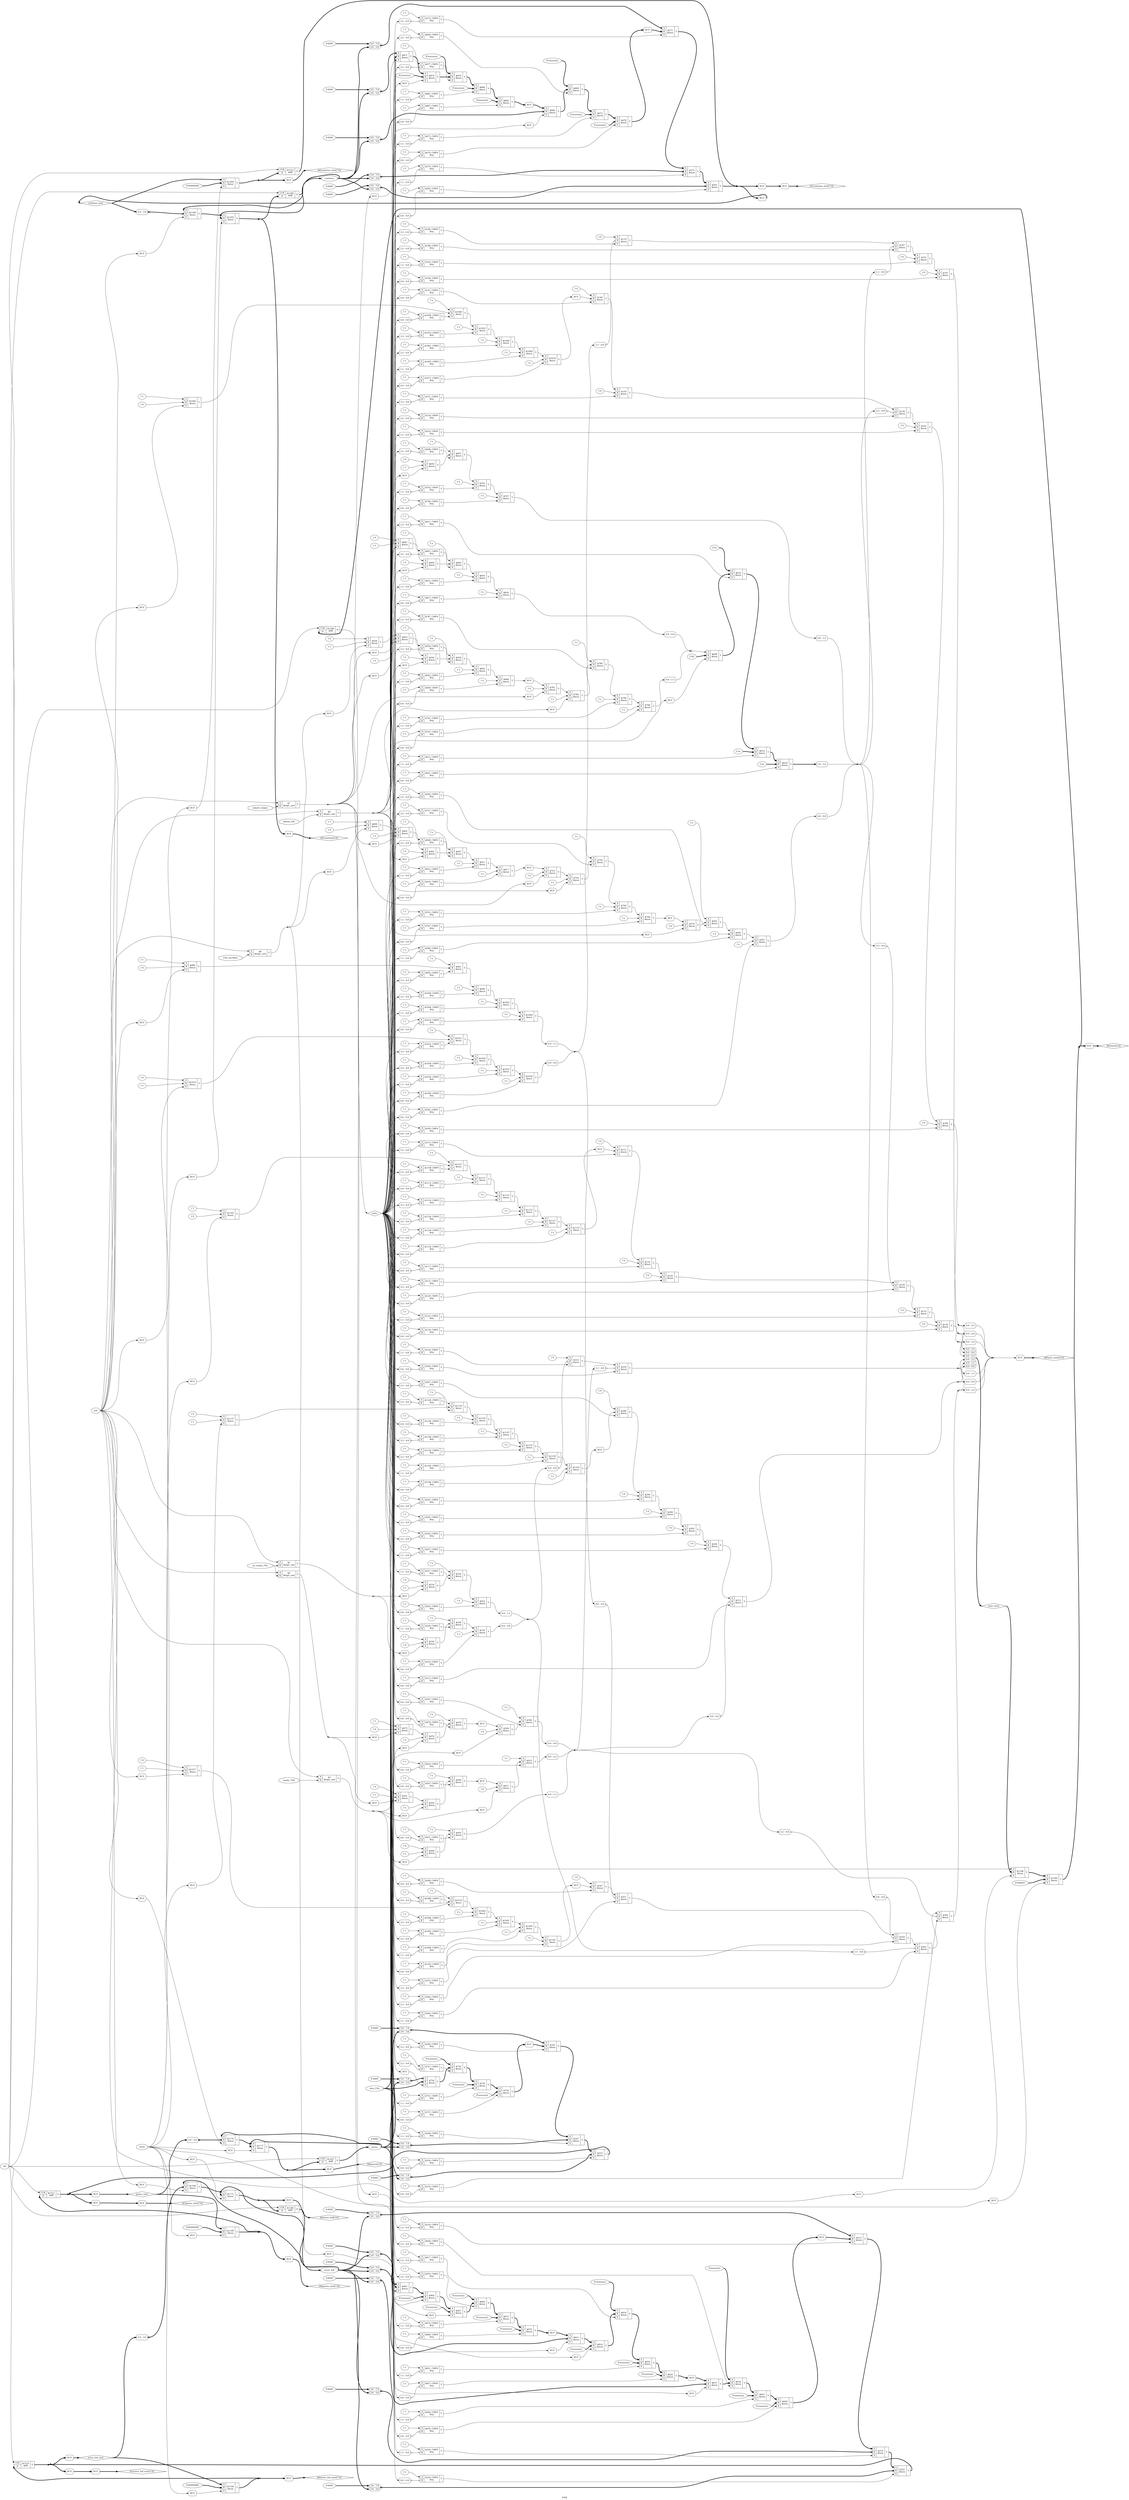 digraph "FSM" {
label="FSM";
rankdir="LR";
remincross=true;
n381 [ shape=diamond, label="continua_next", color="black", fontcolor="black" ];
n382 [ shape=diamond, label="pausa_next", color="black", fontcolor="black" ];
n383 [ shape=diamond, label="error_full_next", color="black", fontcolor="black" ];
n384 [ shape=diamond, label="next_state", color="black", fontcolor="black" ];
n385 [ shape=diamond, label="state", color="black", fontcolor="black" ];
n386 [ shape=octagon, label="data_Fifo", color="black", fontcolor="black" ];
n387 [ shape=octagon, label="continua", color="black", fontcolor="black" ];
n388 [ shape=octagon, label="pausa", color="black", fontcolor="black" ];
n389 [ shape=octagon, label="error_full", color="black", fontcolor="black" ];
n390 [ shape=octagon, label="Fifo_overflow", color="black", fontcolor="black" ];
n391 [ shape=octagon, label="no_empty_Fifo", color="black", fontcolor="black" ];
n392 [ shape=octagon, label="empty_Fifo", color="black", fontcolor="black" ];
n393 [ shape=octagon, label="almost_empty", color="black", fontcolor="black" ];
n394 [ shape=octagon, label="almost_full", color="black", fontcolor="black" ];
n395 [ shape=octagon, label="init", color="black", fontcolor="black" ];
n396 [ shape=octagon, label="reset", color="black", fontcolor="black" ];
n397 [ shape=octagon, label="clk", color="black", fontcolor="black" ];
c401 [ shape=record, label="{{<p398> CLK|<p399> D}|$1212\n$dff|{<p400> Q}}" ];
c402 [ shape=record, label="{{<p398> CLK|<p399> D}|$1211\n$dff|{<p400> Q}}" ];
c403 [ shape=record, label="{{<p398> CLK|<p399> D}|$1210\n$dff|{<p400> Q}}" ];
c404 [ shape=record, label="{{<p398> CLK|<p399> D}|$1209\n$dff|{<p400> Q}}" ];
c405 [ shape=record, label="{{<p398> CLK|<p399> D}|$1208\n$dff|{<p400> Q}}" ];
c406 [ shape=record, label="{{<p398> CLK|<p399> D}|$1207\n$dff|{<p400> Q}}" ];
c407 [ shape=record, label="{{<p398> CLK|<p399> D}|$1206\n$dff|{<p400> Q}}" ];
v0 [ label="8'00000000" ];
c412 [ shape=record, label="{{<p408> A|<p409> B|<p410> S}|$1204\n$mux|{<p411> Y}}" ];
v1 [ label="8'00000000" ];
c413 [ shape=record, label="{{<p408> A|<p409> B|<p410> S}|$1199\n$mux|{<p411> Y}}" ];
v2 [ label="8'00000000" ];
c414 [ shape=record, label="{{<p408> A|<p409> B|<p410> S}|$1194\n$mux|{<p411> Y}}" ];
v3 [ label="6'000001" ];
c415 [ shape=record, label="{{<p408> A|<p409> B|<p410> S}|$1189\n$mux|{<p411> Y}}" ];
c416 [ shape=record, label="{{<p408> A|<p409> B|<p410> S}|$1186\n$mux|{<p411> Y}}" ];
c417 [ shape=record, label="{{<p408> A|<p409> B|<p410> S}|$1183\n$mux|{<p411> Y}}" ];
c418 [ shape=record, label="{{<p408> A|<p409> B|<p410> S}|$1180\n$mux|{<p411> Y}}" ];
x4 [ shape=record, style=rounded, label="<s0> 3:0 - 3:0 " ];
x4:e -> c418:p409:w [arrowhead=odiamond, arrowtail=odiamond, dir=both, color="black", style="setlinewidth(3)", label=""];
c419 [ shape=record, label="{{<p408> A|<p409> B|<p410> S}|$1177\n$mux|{<p411> Y}}" ];
c420 [ shape=record, label="{{<p408> A|<p409> B|<p410> S}|$1174\n$mux|{<p411> Y}}" ];
x5 [ shape=record, style=rounded, label="<s0> 3:0 - 3:0 " ];
x5:e -> c420:p409:w [arrowhead=odiamond, arrowtail=odiamond, dir=both, color="black", style="setlinewidth(3)", label=""];
c421 [ shape=record, label="{{<p408> A|<p409> B|<p410> S}|$1171\n$mux|{<p411> Y}}" ];
c422 [ shape=record, label="{{<p408> A|<p409> B|<p410> S}|$1168\n$mux|{<p411> Y}}" ];
x6 [ shape=record, style=rounded, label="<s0> 3:0 - 3:0 " ];
x6:e -> c422:p409:w [arrowhead=odiamond, arrowtail=odiamond, dir=both, color="black", style="setlinewidth(3)", label=""];
v7 [ label="1'x" ];
c423 [ shape=record, label="{{<p408> A|<p409> B|<p410> S}|$1165\n$mux|{<p411> Y}}" ];
v9 [ label="1'1" ];
c424 [ shape=record, label="{{<p408> A|<p409> B}|$1166_CMP0\n$eq|{<p411> Y}}" ];
x8 [ shape=record, style=rounded, label="<s0> 0:0 - 0:0 " ];
x8:e -> c424:p409:w [arrowhead=odiamond, arrowtail=odiamond, dir=both, color="black", label=""];
v10 [ label="1'x" ];
c425 [ shape=record, label="{{<p408> A|<p409> B|<p410> S}|$1159\n$mux|{<p411> Y}}" ];
v12 [ label="1'1" ];
c426 [ shape=record, label="{{<p408> A|<p409> B}|$1160_CMP0\n$eq|{<p411> Y}}" ];
x11 [ shape=record, style=rounded, label="<s0> 1:1 - 0:0 " ];
x11:e -> c426:p409:w [arrowhead=odiamond, arrowtail=odiamond, dir=both, color="black", label=""];
v13 [ label="1'x" ];
c427 [ shape=record, label="{{<p408> A|<p409> B|<p410> S}|$1155\n$mux|{<p411> Y}}" ];
v15 [ label="1'1" ];
c428 [ shape=record, label="{{<p408> A|<p409> B}|$1156_CMP0\n$eq|{<p411> Y}}" ];
x14 [ shape=record, style=rounded, label="<s0> 2:2 - 0:0 " ];
x14:e -> c428:p409:w [arrowhead=odiamond, arrowtail=odiamond, dir=both, color="black", label=""];
v16 [ label="1'x" ];
c429 [ shape=record, label="{{<p408> A|<p409> B|<p410> S}|$1147\n$mux|{<p411> Y}}" ];
v18 [ label="1'1" ];
c430 [ shape=record, label="{{<p408> A|<p409> B}|$1148_CMP0\n$eq|{<p411> Y}}" ];
x17 [ shape=record, style=rounded, label="<s0> 3:3 - 0:0 " ];
x17:e -> c430:p409:w [arrowhead=odiamond, arrowtail=odiamond, dir=both, color="black", label=""];
v19 [ label="1'x" ];
c431 [ shape=record, label="{{<p408> A|<p409> B|<p410> S}|$1143\n$mux|{<p411> Y}}" ];
v21 [ label="1'1" ];
c432 [ shape=record, label="{{<p408> A|<p409> B}|$1144_CMP0\n$eq|{<p411> Y}}" ];
x20 [ shape=record, style=rounded, label="<s0> 4:4 - 0:0 " ];
x20:e -> c432:p409:w [arrowhead=odiamond, arrowtail=odiamond, dir=both, color="black", label=""];
v22 [ label="1'x" ];
c433 [ shape=record, label="{{<p408> A|<p409> B|<p410> S}|$1139\n$mux|{<p411> Y}}" ];
v24 [ label="1'1" ];
c434 [ shape=record, label="{{<p408> A|<p409> B}|$1140_CMP0\n$eq|{<p411> Y}}" ];
x23 [ shape=record, style=rounded, label="<s0> 5:5 - 0:0 " ];
x23:e -> c434:p409:w [arrowhead=odiamond, arrowtail=odiamond, dir=both, color="black", label=""];
v25 [ label="1'1" ];
v26 [ label="1'0" ];
c435 [ shape=record, label="{{<p408> A|<p409> B|<p410> S}|$1137\n$mux|{<p411> Y}}" ];
v27 [ label="1'x" ];
c436 [ shape=record, label="{{<p408> A|<p409> B|<p410> S}|$1133\n$mux|{<p411> Y}}" ];
v29 [ label="1'1" ];
c437 [ shape=record, label="{{<p408> A|<p409> B}|$1134_CMP0\n$eq|{<p411> Y}}" ];
x28 [ shape=record, style=rounded, label="<s0> 0:0 - 0:0 " ];
x28:e -> c437:p409:w [arrowhead=odiamond, arrowtail=odiamond, dir=both, color="black", label=""];
v30 [ label="1'x" ];
c438 [ shape=record, label="{{<p408> A|<p409> B|<p410> S}|$1127\n$mux|{<p411> Y}}" ];
v32 [ label="1'1" ];
c439 [ shape=record, label="{{<p408> A|<p409> B}|$1128_CMP0\n$eq|{<p411> Y}}" ];
x31 [ shape=record, style=rounded, label="<s0> 1:1 - 0:0 " ];
x31:e -> c439:p409:w [arrowhead=odiamond, arrowtail=odiamond, dir=both, color="black", label=""];
v33 [ label="1'x" ];
c440 [ shape=record, label="{{<p408> A|<p409> B|<p410> S}|$1123\n$mux|{<p411> Y}}" ];
v35 [ label="1'1" ];
c441 [ shape=record, label="{{<p408> A|<p409> B}|$1124_CMP0\n$eq|{<p411> Y}}" ];
x34 [ shape=record, style=rounded, label="<s0> 2:2 - 0:0 " ];
x34:e -> c441:p409:w [arrowhead=odiamond, arrowtail=odiamond, dir=both, color="black", label=""];
v36 [ label="1'x" ];
c442 [ shape=record, label="{{<p408> A|<p409> B|<p410> S}|$1115\n$mux|{<p411> Y}}" ];
v38 [ label="1'1" ];
c443 [ shape=record, label="{{<p408> A|<p409> B}|$1116_CMP0\n$eq|{<p411> Y}}" ];
x37 [ shape=record, style=rounded, label="<s0> 3:3 - 0:0 " ];
x37:e -> c443:p409:w [arrowhead=odiamond, arrowtail=odiamond, dir=both, color="black", label=""];
v39 [ label="1'x" ];
c444 [ shape=record, label="{{<p408> A|<p409> B|<p410> S}|$1111\n$mux|{<p411> Y}}" ];
v41 [ label="1'1" ];
c445 [ shape=record, label="{{<p408> A|<p409> B}|$1112_CMP0\n$eq|{<p411> Y}}" ];
x40 [ shape=record, style=rounded, label="<s0> 4:4 - 0:0 " ];
x40:e -> c445:p409:w [arrowhead=odiamond, arrowtail=odiamond, dir=both, color="black", label=""];
v42 [ label="1'x" ];
c446 [ shape=record, label="{{<p408> A|<p409> B|<p410> S}|$1107\n$mux|{<p411> Y}}" ];
v44 [ label="1'1" ];
c447 [ shape=record, label="{{<p408> A|<p409> B}|$1108_CMP0\n$eq|{<p411> Y}}" ];
x43 [ shape=record, style=rounded, label="<s0> 5:5 - 0:0 " ];
x43:e -> c447:p409:w [arrowhead=odiamond, arrowtail=odiamond, dir=both, color="black", label=""];
v45 [ label="1'0" ];
v46 [ label="1'1" ];
c448 [ shape=record, label="{{<p408> A|<p409> B|<p410> S}|$1105\n$mux|{<p411> Y}}" ];
v47 [ label="1'x" ];
c449 [ shape=record, label="{{<p408> A|<p409> B|<p410> S}|$1101\n$mux|{<p411> Y}}" ];
v49 [ label="1'1" ];
c450 [ shape=record, label="{{<p408> A|<p409> B}|$1102_CMP0\n$eq|{<p411> Y}}" ];
x48 [ shape=record, style=rounded, label="<s0> 0:0 - 0:0 " ];
x48:e -> c450:p409:w [arrowhead=odiamond, arrowtail=odiamond, dir=both, color="black", label=""];
v50 [ label="1'x" ];
c451 [ shape=record, label="{{<p408> A|<p409> B|<p410> S}|$1095\n$mux|{<p411> Y}}" ];
v52 [ label="1'1" ];
c452 [ shape=record, label="{{<p408> A|<p409> B}|$1096_CMP0\n$eq|{<p411> Y}}" ];
x51 [ shape=record, style=rounded, label="<s0> 1:1 - 0:0 " ];
x51:e -> c452:p409:w [arrowhead=odiamond, arrowtail=odiamond, dir=both, color="black", label=""];
v53 [ label="1'x" ];
c453 [ shape=record, label="{{<p408> A|<p409> B|<p410> S}|$1091\n$mux|{<p411> Y}}" ];
v55 [ label="1'1" ];
c454 [ shape=record, label="{{<p408> A|<p409> B}|$1092_CMP0\n$eq|{<p411> Y}}" ];
x54 [ shape=record, style=rounded, label="<s0> 2:2 - 0:0 " ];
x54:e -> c454:p409:w [arrowhead=odiamond, arrowtail=odiamond, dir=both, color="black", label=""];
v56 [ label="1'x" ];
c455 [ shape=record, label="{{<p408> A|<p409> B|<p410> S}|$1083\n$mux|{<p411> Y}}" ];
v58 [ label="1'1" ];
c456 [ shape=record, label="{{<p408> A|<p409> B}|$1084_CMP0\n$eq|{<p411> Y}}" ];
x57 [ shape=record, style=rounded, label="<s0> 3:3 - 0:0 " ];
x57:e -> c456:p409:w [arrowhead=odiamond, arrowtail=odiamond, dir=both, color="black", label=""];
v59 [ label="1'x" ];
c457 [ shape=record, label="{{<p408> A|<p409> B|<p410> S}|$1079\n$mux|{<p411> Y}}" ];
v61 [ label="1'1" ];
c458 [ shape=record, label="{{<p408> A|<p409> B}|$1080_CMP0\n$eq|{<p411> Y}}" ];
x60 [ shape=record, style=rounded, label="<s0> 4:4 - 0:0 " ];
x60:e -> c458:p409:w [arrowhead=odiamond, arrowtail=odiamond, dir=both, color="black", label=""];
v62 [ label="1'1" ];
v63 [ label="1'0" ];
c459 [ shape=record, label="{{<p408> A|<p409> B|<p410> S}|$1077\n$mux|{<p411> Y}}" ];
v64 [ label="1'x" ];
c460 [ shape=record, label="{{<p408> A|<p409> B|<p410> S}|$1070\n$mux|{<p411> Y}}" ];
v66 [ label="1'1" ];
c461 [ shape=record, label="{{<p408> A|<p409> B}|$1071_CMP0\n$eq|{<p411> Y}}" ];
x65 [ shape=record, style=rounded, label="<s0> 0:0 - 0:0 " ];
x65:e -> c461:p409:w [arrowhead=odiamond, arrowtail=odiamond, dir=both, color="black", label=""];
v67 [ label="1'x" ];
c462 [ shape=record, label="{{<p408> A|<p409> B|<p410> S}|$1064\n$mux|{<p411> Y}}" ];
v69 [ label="1'1" ];
c463 [ shape=record, label="{{<p408> A|<p409> B}|$1065_CMP0\n$eq|{<p411> Y}}" ];
x68 [ shape=record, style=rounded, label="<s0> 1:1 - 0:0 " ];
x68:e -> c463:p409:w [arrowhead=odiamond, arrowtail=odiamond, dir=both, color="black", label=""];
v70 [ label="1'x" ];
c464 [ shape=record, label="{{<p408> A|<p409> B|<p410> S}|$1060\n$mux|{<p411> Y}}" ];
v72 [ label="1'1" ];
c465 [ shape=record, label="{{<p408> A|<p409> B}|$1061_CMP0\n$eq|{<p411> Y}}" ];
x71 [ shape=record, style=rounded, label="<s0> 2:2 - 0:0 " ];
x71:e -> c465:p409:w [arrowhead=odiamond, arrowtail=odiamond, dir=both, color="black", label=""];
v73 [ label="1'x" ];
c466 [ shape=record, label="{{<p408> A|<p409> B|<p410> S}|$1052\n$mux|{<p411> Y}}" ];
v75 [ label="1'1" ];
c467 [ shape=record, label="{{<p408> A|<p409> B}|$1053_CMP0\n$eq|{<p411> Y}}" ];
x74 [ shape=record, style=rounded, label="<s0> 3:3 - 0:0 " ];
x74:e -> c467:p409:w [arrowhead=odiamond, arrowtail=odiamond, dir=both, color="black", label=""];
v76 [ label="1'x" ];
c468 [ shape=record, label="{{<p408> A|<p409> B|<p410> S}|$1048\n$mux|{<p411> Y}}" ];
v78 [ label="1'1" ];
c469 [ shape=record, label="{{<p408> A|<p409> B}|$1049_CMP0\n$eq|{<p411> Y}}" ];
x77 [ shape=record, style=rounded, label="<s0> 4:4 - 0:0 " ];
x77:e -> c469:p409:w [arrowhead=odiamond, arrowtail=odiamond, dir=both, color="black", label=""];
v79 [ label="1'0" ];
v80 [ label="1'1" ];
c470 [ shape=record, label="{{<p408> A|<p409> B|<p410> S}|$1046\n$mux|{<p411> Y}}" ];
v81 [ label="1'x" ];
c471 [ shape=record, label="{{<p408> A|<p409> B|<p410> S}|$1039\n$mux|{<p411> Y}}" ];
v83 [ label="1'1" ];
c472 [ shape=record, label="{{<p408> A|<p409> B}|$1040_CMP0\n$eq|{<p411> Y}}" ];
x82 [ shape=record, style=rounded, label="<s0> 0:0 - 0:0 " ];
x82:e -> c472:p409:w [arrowhead=odiamond, arrowtail=odiamond, dir=both, color="black", label=""];
v84 [ label="1'x" ];
c473 [ shape=record, label="{{<p408> A|<p409> B|<p410> S}|$1033\n$mux|{<p411> Y}}" ];
v86 [ label="1'1" ];
c474 [ shape=record, label="{{<p408> A|<p409> B}|$1034_CMP0\n$eq|{<p411> Y}}" ];
x85 [ shape=record, style=rounded, label="<s0> 1:1 - 0:0 " ];
x85:e -> c474:p409:w [arrowhead=odiamond, arrowtail=odiamond, dir=both, color="black", label=""];
v87 [ label="1'x" ];
c475 [ shape=record, label="{{<p408> A|<p409> B|<p410> S}|$1029\n$mux|{<p411> Y}}" ];
v89 [ label="1'1" ];
c476 [ shape=record, label="{{<p408> A|<p409> B}|$1030_CMP0\n$eq|{<p411> Y}}" ];
x88 [ shape=record, style=rounded, label="<s0> 2:2 - 0:0 " ];
x88:e -> c476:p409:w [arrowhead=odiamond, arrowtail=odiamond, dir=both, color="black", label=""];
v90 [ label="1'x" ];
c477 [ shape=record, label="{{<p408> A|<p409> B|<p410> S}|$1021\n$mux|{<p411> Y}}" ];
v92 [ label="1'1" ];
c478 [ shape=record, label="{{<p408> A|<p409> B}|$1022_CMP0\n$eq|{<p411> Y}}" ];
x91 [ shape=record, style=rounded, label="<s0> 3:3 - 0:0 " ];
x91:e -> c478:p409:w [arrowhead=odiamond, arrowtail=odiamond, dir=both, color="black", label=""];
v93 [ label="1'1" ];
v94 [ label="1'0" ];
c479 [ shape=record, label="{{<p408> A|<p409> B|<p410> S}|$1019\n$mux|{<p411> Y}}" ];
v95 [ label="1'x" ];
c480 [ shape=record, label="{{<p408> A|<p409> B|<p410> S}|$1009\n$mux|{<p411> Y}}" ];
v97 [ label="1'1" ];
c481 [ shape=record, label="{{<p408> A|<p409> B}|$1010_CMP0\n$eq|{<p411> Y}}" ];
x96 [ shape=record, style=rounded, label="<s0> 0:0 - 0:0 " ];
x96:e -> c481:p409:w [arrowhead=odiamond, arrowtail=odiamond, dir=both, color="black", label=""];
v98 [ label="1'x" ];
c482 [ shape=record, label="{{<p408> A|<p409> B|<p410> S}|$1003\n$mux|{<p411> Y}}" ];
v100 [ label="1'1" ];
c483 [ shape=record, label="{{<p408> A|<p409> B}|$1004_CMP0\n$eq|{<p411> Y}}" ];
x99 [ shape=record, style=rounded, label="<s0> 1:1 - 0:0 " ];
x99:e -> c483:p409:w [arrowhead=odiamond, arrowtail=odiamond, dir=both, color="black", label=""];
v101 [ label="1'x" ];
c484 [ shape=record, label="{{<p408> A|<p409> B|<p410> S}|$999\n$mux|{<p411> Y}}" ];
v103 [ label="1'1" ];
c485 [ shape=record, label="{{<p408> A|<p409> B}|$1000_CMP0\n$eq|{<p411> Y}}" ];
x102 [ shape=record, style=rounded, label="<s0> 2:2 - 0:0 " ];
x102:e -> c485:p409:w [arrowhead=odiamond, arrowtail=odiamond, dir=both, color="black", label=""];
v104 [ label="1'x" ];
c486 [ shape=record, label="{{<p408> A|<p409> B|<p410> S}|$991\n$mux|{<p411> Y}}" ];
v106 [ label="1'1" ];
c487 [ shape=record, label="{{<p408> A|<p409> B}|$992_CMP0\n$eq|{<p411> Y}}" ];
x105 [ shape=record, style=rounded, label="<s0> 3:3 - 0:0 " ];
x105:e -> c487:p409:w [arrowhead=odiamond, arrowtail=odiamond, dir=both, color="black", label=""];
v107 [ label="1'0" ];
v108 [ label="1'1" ];
c488 [ shape=record, label="{{<p408> A|<p409> B|<p410> S}|$989\n$mux|{<p411> Y}}" ];
v109 [ label="8'xxxxxxxx" ];
c489 [ shape=record, label="{{<p408> A|<p409> B|<p410> S}|$979\n$mux|{<p411> Y}}" ];
v111 [ label="1'1" ];
c490 [ shape=record, label="{{<p408> A|<p409> B}|$980_CMP0\n$eq|{<p411> Y}}" ];
x110 [ shape=record, style=rounded, label="<s0> 0:0 - 0:0 " ];
x110:e -> c490:p409:w [arrowhead=odiamond, arrowtail=odiamond, dir=both, color="black", label=""];
v112 [ label="8'xxxxxxxx" ];
c491 [ shape=record, label="{{<p408> A|<p409> B|<p410> S}|$973\n$mux|{<p411> Y}}" ];
v114 [ label="1'1" ];
c492 [ shape=record, label="{{<p408> A|<p409> B}|$974_CMP0\n$eq|{<p411> Y}}" ];
x113 [ shape=record, style=rounded, label="<s0> 1:1 - 0:0 " ];
x113:e -> c492:p409:w [arrowhead=odiamond, arrowtail=odiamond, dir=both, color="black", label=""];
v115 [ label="8'xxxxxxxx" ];
c493 [ shape=record, label="{{<p408> A|<p409> B|<p410> S}|$969\n$mux|{<p411> Y}}" ];
v117 [ label="1'1" ];
c494 [ shape=record, label="{{<p408> A|<p409> B}|$970_CMP0\n$eq|{<p411> Y}}" ];
x116 [ shape=record, style=rounded, label="<s0> 2:2 - 0:0 " ];
x116:e -> c494:p409:w [arrowhead=odiamond, arrowtail=odiamond, dir=both, color="black", label=""];
v118 [ label="8'xxxxxxxx" ];
c495 [ shape=record, label="{{<p408> A|<p409> B|<p410> S}|$967\n$mux|{<p411> Y}}" ];
v119 [ label="8'xxxxxxxx" ];
c496 [ shape=record, label="{{<p408> A|<p409> B|<p410> S}|$964\n$mux|{<p411> Y}}" ];
v121 [ label="4'0000" ];
c497 [ shape=record, label="{{<p408> A|<p409> B|<p410> S}|$961\n$mux|{<p411> Y}}" ];
x120 [ shape=record, style=rounded, label="<s1> 3:0 - 7:4 |<s0> 3:0 - 3:0 " ];
x120:e -> c497:p408:w [arrowhead=odiamond, arrowtail=odiamond, dir=both, color="black", style="setlinewidth(3)", label=""];
v122 [ label="1'x" ];
c498 [ shape=record, label="{{<p408> A|<p409> B|<p410> S}|$948\n$mux|{<p411> Y}}" ];
v124 [ label="1'1" ];
c499 [ shape=record, label="{{<p408> A|<p409> B}|$949_CMP0\n$eq|{<p411> Y}}" ];
x123 [ shape=record, style=rounded, label="<s0> 0:0 - 0:0 " ];
x123:e -> c499:p409:w [arrowhead=odiamond, arrowtail=odiamond, dir=both, color="black", label=""];
v125 [ label="1'x" ];
c500 [ shape=record, label="{{<p408> A|<p409> B|<p410> S}|$942\n$mux|{<p411> Y}}" ];
v127 [ label="1'1" ];
c501 [ shape=record, label="{{<p408> A|<p409> B}|$943_CMP0\n$eq|{<p411> Y}}" ];
x126 [ shape=record, style=rounded, label="<s0> 1:1 - 0:0 " ];
x126:e -> c501:p409:w [arrowhead=odiamond, arrowtail=odiamond, dir=both, color="black", label=""];
v128 [ label="1'x" ];
c502 [ shape=record, label="{{<p408> A|<p409> B|<p410> S}|$938\n$mux|{<p411> Y}}" ];
v130 [ label="1'1" ];
c503 [ shape=record, label="{{<p408> A|<p409> B}|$939_CMP0\n$eq|{<p411> Y}}" ];
x129 [ shape=record, style=rounded, label="<s0> 2:2 - 0:0 " ];
x129:e -> c503:p409:w [arrowhead=odiamond, arrowtail=odiamond, dir=both, color="black", label=""];
v131 [ label="1'x" ];
c504 [ shape=record, label="{{<p408> A|<p409> B|<p410> S}|$936\n$mux|{<p411> Y}}" ];
v132 [ label="1'x" ];
c505 [ shape=record, label="{{<p408> A|<p409> B|<p410> S}|$933\n$mux|{<p411> Y}}" ];
v133 [ label="1'1" ];
v134 [ label="1'0" ];
c506 [ shape=record, label="{{<p408> A|<p409> B|<p410> S}|$930\n$mux|{<p411> Y}}" ];
v135 [ label="1'x" ];
c507 [ shape=record, label="{{<p408> A|<p409> B|<p410> S}|$917\n$mux|{<p411> Y}}" ];
v137 [ label="1'1" ];
c508 [ shape=record, label="{{<p408> A|<p409> B}|$918_CMP0\n$eq|{<p411> Y}}" ];
x136 [ shape=record, style=rounded, label="<s0> 0:0 - 0:0 " ];
x136:e -> c508:p409:w [arrowhead=odiamond, arrowtail=odiamond, dir=both, color="black", label=""];
v138 [ label="1'x" ];
c509 [ shape=record, label="{{<p408> A|<p409> B|<p410> S}|$911\n$mux|{<p411> Y}}" ];
v140 [ label="1'1" ];
c510 [ shape=record, label="{{<p408> A|<p409> B}|$912_CMP0\n$eq|{<p411> Y}}" ];
x139 [ shape=record, style=rounded, label="<s0> 1:1 - 0:0 " ];
x139:e -> c510:p409:w [arrowhead=odiamond, arrowtail=odiamond, dir=both, color="black", label=""];
v141 [ label="1'x" ];
c511 [ shape=record, label="{{<p408> A|<p409> B|<p410> S}|$907\n$mux|{<p411> Y}}" ];
v143 [ label="1'1" ];
c512 [ shape=record, label="{{<p408> A|<p409> B}|$908_CMP0\n$eq|{<p411> Y}}" ];
x142 [ shape=record, style=rounded, label="<s0> 2:2 - 0:0 " ];
x142:e -> c512:p409:w [arrowhead=odiamond, arrowtail=odiamond, dir=both, color="black", label=""];
v144 [ label="1'x" ];
c513 [ shape=record, label="{{<p408> A|<p409> B|<p410> S}|$905\n$mux|{<p411> Y}}" ];
v145 [ label="1'x" ];
c514 [ shape=record, label="{{<p408> A|<p409> B|<p410> S}|$902\n$mux|{<p411> Y}}" ];
v146 [ label="1'0" ];
v147 [ label="1'1" ];
c515 [ shape=record, label="{{<p408> A|<p409> B|<p410> S}|$899\n$mux|{<p411> Y}}" ];
v148 [ label="8'xxxxxxxx" ];
c516 [ shape=record, label="{{<p408> A|<p409> B|<p410> S}|$886\n$mux|{<p411> Y}}" ];
v150 [ label="1'1" ];
c517 [ shape=record, label="{{<p408> A|<p409> B}|$887_CMP0\n$eq|{<p411> Y}}" ];
x149 [ shape=record, style=rounded, label="<s0> 0:0 - 0:0 " ];
x149:e -> c517:p409:w [arrowhead=odiamond, arrowtail=odiamond, dir=both, color="black", label=""];
v151 [ label="8'xxxxxxxx" ];
c518 [ shape=record, label="{{<p408> A|<p409> B|<p410> S}|$880\n$mux|{<p411> Y}}" ];
v153 [ label="1'1" ];
c519 [ shape=record, label="{{<p408> A|<p409> B}|$881_CMP0\n$eq|{<p411> Y}}" ];
x152 [ shape=record, style=rounded, label="<s0> 1:1 - 0:0 " ];
x152:e -> c519:p409:w [arrowhead=odiamond, arrowtail=odiamond, dir=both, color="black", label=""];
v154 [ label="8'xxxxxxxx" ];
c520 [ shape=record, label="{{<p408> A|<p409> B|<p410> S}|$876\n$mux|{<p411> Y}}" ];
v156 [ label="1'1" ];
c521 [ shape=record, label="{{<p408> A|<p409> B}|$877_CMP0\n$eq|{<p411> Y}}" ];
x155 [ shape=record, style=rounded, label="<s0> 2:2 - 0:0 " ];
x155:e -> c521:p409:w [arrowhead=odiamond, arrowtail=odiamond, dir=both, color="black", label=""];
v157 [ label="8'xxxxxxxx" ];
c522 [ shape=record, label="{{<p408> A|<p409> B|<p410> S}|$874\n$mux|{<p411> Y}}" ];
v159 [ label="4'0000" ];
c523 [ shape=record, label="{{<p408> A|<p409> B|<p410> S}|$871\n$mux|{<p411> Y}}" ];
x158 [ shape=record, style=rounded, label="<s1> 3:0 - 7:4 |<s0> 3:0 - 3:0 " ];
x158:e -> c523:p408:w [arrowhead=odiamond, arrowtail=odiamond, dir=both, color="black", style="setlinewidth(3)", label=""];
v160 [ label="1'x" ];
c524 [ shape=record, label="{{<p408> A|<p409> B|<p410> S}|$856\n$mux|{<p411> Y}}" ];
v162 [ label="1'1" ];
c525 [ shape=record, label="{{<p408> A|<p409> B}|$857_CMP0\n$eq|{<p411> Y}}" ];
x161 [ shape=record, style=rounded, label="<s0> 0:0 - 0:0 " ];
x161:e -> c525:p409:w [arrowhead=odiamond, arrowtail=odiamond, dir=both, color="black", label=""];
v163 [ label="1'x" ];
c526 [ shape=record, label="{{<p408> A|<p409> B|<p410> S}|$850\n$mux|{<p411> Y}}" ];
v165 [ label="1'1" ];
c527 [ shape=record, label="{{<p408> A|<p409> B}|$851_CMP0\n$eq|{<p411> Y}}" ];
x164 [ shape=record, style=rounded, label="<s0> 1:1 - 0:0 " ];
x164:e -> c527:p409:w [arrowhead=odiamond, arrowtail=odiamond, dir=both, color="black", label=""];
v166 [ label="1'x" ];
c528 [ shape=record, label="{{<p408> A|<p409> B|<p410> S}|$846\n$mux|{<p411> Y}}" ];
v168 [ label="1'1" ];
c529 [ shape=record, label="{{<p408> A|<p409> B}|$847_CMP0\n$eq|{<p411> Y}}" ];
x167 [ shape=record, style=rounded, label="<s0> 2:2 - 0:0 " ];
x167:e -> c529:p409:w [arrowhead=odiamond, arrowtail=odiamond, dir=both, color="black", label=""];
v169 [ label="1'x" ];
c530 [ shape=record, label="{{<p408> A|<p409> B|<p410> S}|$844\n$mux|{<p411> Y}}" ];
v170 [ label="1'1" ];
v171 [ label="1'0" ];
c531 [ shape=record, label="{{<p408> A|<p409> B|<p410> S}|$841\n$mux|{<p411> Y}}" ];
v172 [ label="8'xxxxxxxx" ];
c532 [ shape=record, label="{{<p408> A|<p409> B|<p410> S}|$826\n$mux|{<p411> Y}}" ];
v174 [ label="1'1" ];
c533 [ shape=record, label="{{<p408> A|<p409> B}|$827_CMP0\n$eq|{<p411> Y}}" ];
x173 [ shape=record, style=rounded, label="<s0> 0:0 - 0:0 " ];
x173:e -> c533:p409:w [arrowhead=odiamond, arrowtail=odiamond, dir=both, color="black", label=""];
v175 [ label="8'xxxxxxxx" ];
c534 [ shape=record, label="{{<p408> A|<p409> B|<p410> S}|$820\n$mux|{<p411> Y}}" ];
v177 [ label="1'1" ];
c535 [ shape=record, label="{{<p408> A|<p409> B}|$821_CMP0\n$eq|{<p411> Y}}" ];
x176 [ shape=record, style=rounded, label="<s0> 1:1 - 0:0 " ];
x176:e -> c535:p409:w [arrowhead=odiamond, arrowtail=odiamond, dir=both, color="black", label=""];
v178 [ label="8'xxxxxxxx" ];
c536 [ shape=record, label="{{<p408> A|<p409> B|<p410> S}|$816\n$mux|{<p411> Y}}" ];
v180 [ label="1'1" ];
c537 [ shape=record, label="{{<p408> A|<p409> B}|$817_CMP0\n$eq|{<p411> Y}}" ];
x179 [ shape=record, style=rounded, label="<s0> 2:2 - 0:0 " ];
x179:e -> c537:p409:w [arrowhead=odiamond, arrowtail=odiamond, dir=both, color="black", label=""];
v181 [ label="8'xxxxxxxx" ];
c538 [ shape=record, label="{{<p408> A|<p409> B|<p410> S}|$814\n$mux|{<p411> Y}}" ];
v183 [ label="4'0000" ];
c539 [ shape=record, label="{{<p408> A|<p409> B|<p410> S}|$811\n$mux|{<p411> Y}}" ];
x182 [ shape=record, style=rounded, label="<s1> 3:0 - 7:4 |<s0> 3:0 - 3:0 " ];
x182:e -> c539:p409:w [arrowhead=odiamond, arrowtail=odiamond, dir=both, color="black", style="setlinewidth(3)", label=""];
v184 [ label="1'x" ];
c540 [ shape=record, label="{{<p408> A|<p409> B|<p410> S}|$796\n$mux|{<p411> Y}}" ];
v186 [ label="1'1" ];
c541 [ shape=record, label="{{<p408> A|<p409> B}|$797_CMP0\n$eq|{<p411> Y}}" ];
x185 [ shape=record, style=rounded, label="<s0> 0:0 - 0:0 " ];
x185:e -> c541:p409:w [arrowhead=odiamond, arrowtail=odiamond, dir=both, color="black", label=""];
v187 [ label="1'x" ];
c542 [ shape=record, label="{{<p408> A|<p409> B|<p410> S}|$790\n$mux|{<p411> Y}}" ];
v189 [ label="1'1" ];
c543 [ shape=record, label="{{<p408> A|<p409> B}|$791_CMP0\n$eq|{<p411> Y}}" ];
x188 [ shape=record, style=rounded, label="<s0> 1:1 - 0:0 " ];
x188:e -> c543:p409:w [arrowhead=odiamond, arrowtail=odiamond, dir=both, color="black", label=""];
v190 [ label="1'x" ];
c544 [ shape=record, label="{{<p408> A|<p409> B|<p410> S}|$786\n$mux|{<p411> Y}}" ];
v192 [ label="1'1" ];
c545 [ shape=record, label="{{<p408> A|<p409> B}|$787_CMP0\n$eq|{<p411> Y}}" ];
x191 [ shape=record, style=rounded, label="<s0> 2:2 - 0:0 " ];
x191:e -> c545:p409:w [arrowhead=odiamond, arrowtail=odiamond, dir=both, color="black", label=""];
v193 [ label="1'x" ];
c546 [ shape=record, label="{{<p408> A|<p409> B|<p410> S}|$784\n$mux|{<p411> Y}}" ];
v194 [ label="1'0" ];
c547 [ shape=record, label="{{<p408> A|<p409> B|<p410> S}|$781\n$mux|{<p411> Y}}" ];
v195 [ label="1'x" ];
c548 [ shape=record, label="{{<p408> A|<p409> B|<p410> S}|$766\n$mux|{<p411> Y}}" ];
v197 [ label="1'1" ];
c549 [ shape=record, label="{{<p408> A|<p409> B}|$767_CMP0\n$eq|{<p411> Y}}" ];
x196 [ shape=record, style=rounded, label="<s0> 0:0 - 0:0 " ];
x196:e -> c549:p409:w [arrowhead=odiamond, arrowtail=odiamond, dir=both, color="black", label=""];
v198 [ label="1'x" ];
c550 [ shape=record, label="{{<p408> A|<p409> B|<p410> S}|$760\n$mux|{<p411> Y}}" ];
v200 [ label="1'1" ];
c551 [ shape=record, label="{{<p408> A|<p409> B}|$761_CMP0\n$eq|{<p411> Y}}" ];
x199 [ shape=record, style=rounded, label="<s0> 1:1 - 0:0 " ];
x199:e -> c551:p409:w [arrowhead=odiamond, arrowtail=odiamond, dir=both, color="black", label=""];
v201 [ label="1'x" ];
c552 [ shape=record, label="{{<p408> A|<p409> B|<p410> S}|$756\n$mux|{<p411> Y}}" ];
v203 [ label="1'1" ];
c553 [ shape=record, label="{{<p408> A|<p409> B}|$757_CMP0\n$eq|{<p411> Y}}" ];
x202 [ shape=record, style=rounded, label="<s0> 2:2 - 0:0 " ];
x202:e -> c553:p409:w [arrowhead=odiamond, arrowtail=odiamond, dir=both, color="black", label=""];
v204 [ label="1'x" ];
c554 [ shape=record, label="{{<p408> A|<p409> B|<p410> S}|$754\n$mux|{<p411> Y}}" ];
v205 [ label="1'0" ];
c555 [ shape=record, label="{{<p408> A|<p409> B|<p410> S}|$751\n$mux|{<p411> Y}}" ];
v206 [ label="8'xxxxxxxx" ];
c556 [ shape=record, label="{{<p408> A|<p409> B|<p410> S}|$736\n$mux|{<p411> Y}}" ];
v208 [ label="1'1" ];
c557 [ shape=record, label="{{<p408> A|<p409> B}|$737_CMP0\n$eq|{<p411> Y}}" ];
x207 [ shape=record, style=rounded, label="<s0> 0:0 - 0:0 " ];
x207:e -> c557:p409:w [arrowhead=odiamond, arrowtail=odiamond, dir=both, color="black", label=""];
v209 [ label="8'xxxxxxxx" ];
c558 [ shape=record, label="{{<p408> A|<p409> B|<p410> S}|$730\n$mux|{<p411> Y}}" ];
v211 [ label="1'1" ];
c559 [ shape=record, label="{{<p408> A|<p409> B}|$731_CMP0\n$eq|{<p411> Y}}" ];
x210 [ shape=record, style=rounded, label="<s0> 1:1 - 0:0 " ];
x210:e -> c559:p409:w [arrowhead=odiamond, arrowtail=odiamond, dir=both, color="black", label=""];
v212 [ label="8'xxxxxxxx" ];
c560 [ shape=record, label="{{<p408> A|<p409> B|<p410> S}|$726\n$mux|{<p411> Y}}" ];
v214 [ label="1'1" ];
c561 [ shape=record, label="{{<p408> A|<p409> B}|$727_CMP0\n$eq|{<p411> Y}}" ];
x213 [ shape=record, style=rounded, label="<s0> 2:2 - 0:0 " ];
x213:e -> c561:p409:w [arrowhead=odiamond, arrowtail=odiamond, dir=both, color="black", label=""];
v216 [ label="4'0000" ];
c562 [ shape=record, label="{{<p408> A|<p409> B|<p410> S}|$724\n$mux|{<p411> Y}}" ];
x215 [ shape=record, style=rounded, label="<s1> 3:0 - 7:4 |<s0> 3:0 - 3:0 " ];
x215:e -> c562:p408:w [arrowhead=odiamond, arrowtail=odiamond, dir=both, color="black", style="setlinewidth(3)", label=""];
v217 [ label="1'x" ];
c563 [ shape=record, label="{{<p408> A|<p409> B|<p410> S}|$707\n$mux|{<p411> Y}}" ];
v219 [ label="1'1" ];
c564 [ shape=record, label="{{<p408> A|<p409> B}|$708_CMP0\n$eq|{<p411> Y}}" ];
x218 [ shape=record, style=rounded, label="<s0> 0:0 - 0:0 " ];
x218:e -> c564:p409:w [arrowhead=odiamond, arrowtail=odiamond, dir=both, color="black", label=""];
v220 [ label="1'x" ];
c565 [ shape=record, label="{{<p408> A|<p409> B|<p410> S}|$701\n$mux|{<p411> Y}}" ];
v222 [ label="1'1" ];
c566 [ shape=record, label="{{<p408> A|<p409> B}|$702_CMP0\n$eq|{<p411> Y}}" ];
x221 [ shape=record, style=rounded, label="<s0> 1:1 - 0:0 " ];
x221:e -> c566:p409:w [arrowhead=odiamond, arrowtail=odiamond, dir=both, color="black", label=""];
v223 [ label="1'x" ];
c567 [ shape=record, label="{{<p408> A|<p409> B|<p410> S}|$697\n$mux|{<p411> Y}}" ];
v225 [ label="1'1" ];
c568 [ shape=record, label="{{<p408> A|<p409> B}|$698_CMP0\n$eq|{<p411> Y}}" ];
x224 [ shape=record, style=rounded, label="<s0> 2:2 - 0:0 " ];
x224:e -> c568:p409:w [arrowhead=odiamond, arrowtail=odiamond, dir=both, color="black", label=""];
v226 [ label="1'1" ];
v227 [ label="1'0" ];
c569 [ shape=record, label="{{<p408> A|<p409> B|<p410> S}|$695\n$mux|{<p411> Y}}" ];
v228 [ label="8'xxxxxxxx" ];
c570 [ shape=record, label="{{<p408> A|<p409> B|<p410> S}|$678\n$mux|{<p411> Y}}" ];
v230 [ label="1'1" ];
c571 [ shape=record, label="{{<p408> A|<p409> B}|$679_CMP0\n$eq|{<p411> Y}}" ];
x229 [ shape=record, style=rounded, label="<s0> 0:0 - 0:0 " ];
x229:e -> c571:p409:w [arrowhead=odiamond, arrowtail=odiamond, dir=both, color="black", label=""];
v231 [ label="8'xxxxxxxx" ];
c572 [ shape=record, label="{{<p408> A|<p409> B|<p410> S}|$672\n$mux|{<p411> Y}}" ];
v233 [ label="1'1" ];
c573 [ shape=record, label="{{<p408> A|<p409> B}|$673_CMP0\n$eq|{<p411> Y}}" ];
x232 [ shape=record, style=rounded, label="<s0> 1:1 - 0:0 " ];
x232:e -> c573:p409:w [arrowhead=odiamond, arrowtail=odiamond, dir=both, color="black", label=""];
v234 [ label="8'xxxxxxxx" ];
c574 [ shape=record, label="{{<p408> A|<p409> B|<p410> S}|$668\n$mux|{<p411> Y}}" ];
v236 [ label="1'1" ];
c575 [ shape=record, label="{{<p408> A|<p409> B}|$669_CMP0\n$eq|{<p411> Y}}" ];
x235 [ shape=record, style=rounded, label="<s0> 2:2 - 0:0 " ];
x235:e -> c575:p409:w [arrowhead=odiamond, arrowtail=odiamond, dir=both, color="black", label=""];
v238 [ label="4'0000" ];
c576 [ shape=record, label="{{<p408> A|<p409> B|<p410> S}|$666\n$mux|{<p411> Y}}" ];
x237 [ shape=record, style=rounded, label="<s1> 3:0 - 7:4 |<s0> 3:0 - 3:0 " ];
x237:e -> c576:p409:w [arrowhead=odiamond, arrowtail=odiamond, dir=both, color="black", style="setlinewidth(3)", label=""];
v239 [ label="8'xxxxxxxx" ];
c577 [ shape=record, label="{{<p408> A|<p409> B|<p410> S}|$649\n$mux|{<p411> Y}}" ];
v241 [ label="1'1" ];
c578 [ shape=record, label="{{<p408> A|<p409> B}|$650_CMP0\n$eq|{<p411> Y}}" ];
x240 [ shape=record, style=rounded, label="<s0> 0:0 - 0:0 " ];
x240:e -> c578:p409:w [arrowhead=odiamond, arrowtail=odiamond, dir=both, color="black", label=""];
v242 [ label="8'xxxxxxxx" ];
c579 [ shape=record, label="{{<p408> A|<p409> B|<p410> S}|$643\n$mux|{<p411> Y}}" ];
v244 [ label="1'1" ];
c580 [ shape=record, label="{{<p408> A|<p409> B}|$644_CMP0\n$eq|{<p411> Y}}" ];
x243 [ shape=record, style=rounded, label="<s0> 1:1 - 0:0 " ];
x243:e -> c580:p409:w [arrowhead=odiamond, arrowtail=odiamond, dir=both, color="black", label=""];
v245 [ label="8'xxxxxxxx" ];
c581 [ shape=record, label="{{<p408> A|<p409> B|<p410> S}|$639\n$mux|{<p411> Y}}" ];
v247 [ label="1'1" ];
c582 [ shape=record, label="{{<p408> A|<p409> B}|$640_CMP0\n$eq|{<p411> Y}}" ];
x246 [ shape=record, style=rounded, label="<s0> 2:2 - 0:0 " ];
x246:e -> c582:p409:w [arrowhead=odiamond, arrowtail=odiamond, dir=both, color="black", label=""];
v249 [ label="4'0000" ];
c583 [ shape=record, label="{{<p408> A|<p409> B|<p410> S}|$637\n$mux|{<p411> Y}}" ];
x248 [ shape=record, style=rounded, label="<s1> 3:0 - 7:4 |<s0> 3:0 - 3:0 " ];
x248:e -> c583:p409:w [arrowhead=odiamond, arrowtail=odiamond, dir=both, color="black", style="setlinewidth(3)", label=""];
v250 [ label="2'xx" ];
c584 [ shape=record, label="{{<p408> A|<p409> B|<p410> S}|$620\n$mux|{<p411> Y}}" ];
v252 [ label="1'1" ];
c585 [ shape=record, label="{{<p408> A|<p409> B}|$621_CMP0\n$eq|{<p411> Y}}" ];
x251 [ shape=record, style=rounded, label="<s0> 0:0 - 0:0 " ];
x251:e -> c585:p409:w [arrowhead=odiamond, arrowtail=odiamond, dir=both, color="black", label=""];
v253 [ label="2'xx" ];
c586 [ shape=record, label="{{<p408> A|<p409> B|<p410> S}|$614\n$mux|{<p411> Y}}" ];
v255 [ label="1'1" ];
c587 [ shape=record, label="{{<p408> A|<p409> B}|$615_CMP0\n$eq|{<p411> Y}}" ];
x254 [ shape=record, style=rounded, label="<s0> 1:1 - 0:0 " ];
x254:e -> c587:p409:w [arrowhead=odiamond, arrowtail=odiamond, dir=both, color="black", label=""];
v256 [ label="2'xx" ];
c588 [ shape=record, label="{{<p408> A|<p409> B|<p410> S}|$610\n$mux|{<p411> Y}}" ];
v258 [ label="1'1" ];
c589 [ shape=record, label="{{<p408> A|<p409> B}|$611_CMP0\n$eq|{<p411> Y}}" ];
x257 [ shape=record, style=rounded, label="<s0> 2:2 - 0:0 " ];
x257:e -> c589:p409:w [arrowhead=odiamond, arrowtail=odiamond, dir=both, color="black", label=""];
v259 [ label="2'00" ];
c590 [ shape=record, label="{{<p408> A|<p409> B|<p410> S}|$608\n$mux|{<p411> Y}}" ];
v260 [ label="1'x" ];
c591 [ shape=record, label="{{<p408> A|<p409> B|<p410> S}|$591\n$mux|{<p411> Y}}" ];
v262 [ label="1'1" ];
c592 [ shape=record, label="{{<p408> A|<p409> B}|$592_CMP0\n$eq|{<p411> Y}}" ];
x261 [ shape=record, style=rounded, label="<s0> 0:0 - 0:0 " ];
x261:e -> c592:p409:w [arrowhead=odiamond, arrowtail=odiamond, dir=both, color="black", label=""];
v263 [ label="1'x" ];
c593 [ shape=record, label="{{<p408> A|<p409> B|<p410> S}|$585\n$mux|{<p411> Y}}" ];
v265 [ label="1'1" ];
c594 [ shape=record, label="{{<p408> A|<p409> B}|$586_CMP0\n$eq|{<p411> Y}}" ];
x264 [ shape=record, style=rounded, label="<s0> 1:1 - 0:0 " ];
x264:e -> c594:p409:w [arrowhead=odiamond, arrowtail=odiamond, dir=both, color="black", label=""];
v266 [ label="1'x" ];
c595 [ shape=record, label="{{<p408> A|<p409> B|<p410> S}|$581\n$mux|{<p411> Y}}" ];
v268 [ label="1'1" ];
c596 [ shape=record, label="{{<p408> A|<p409> B}|$582_CMP0\n$eq|{<p411> Y}}" ];
x267 [ shape=record, style=rounded, label="<s0> 2:2 - 0:0 " ];
x267:e -> c596:p409:w [arrowhead=odiamond, arrowtail=odiamond, dir=both, color="black", label=""];
v269 [ label="1'0" ];
c597 [ shape=record, label="{{<p408> A|<p409> B|<p410> S}|$579\n$mux|{<p411> Y}}" ];
v270 [ label="1'x" ];
c598 [ shape=record, label="{{<p408> A|<p409> B|<p410> S}|$562\n$mux|{<p411> Y}}" ];
v272 [ label="1'1" ];
c599 [ shape=record, label="{{<p408> A|<p409> B}|$563_CMP0\n$eq|{<p411> Y}}" ];
x271 [ shape=record, style=rounded, label="<s0> 0:0 - 0:0 " ];
x271:e -> c599:p409:w [arrowhead=odiamond, arrowtail=odiamond, dir=both, color="black", label=""];
v273 [ label="1'x" ];
c600 [ shape=record, label="{{<p408> A|<p409> B|<p410> S}|$556\n$mux|{<p411> Y}}" ];
v275 [ label="1'1" ];
c601 [ shape=record, label="{{<p408> A|<p409> B}|$557_CMP0\n$eq|{<p411> Y}}" ];
x274 [ shape=record, style=rounded, label="<s0> 1:1 - 0:0 " ];
x274:e -> c601:p409:w [arrowhead=odiamond, arrowtail=odiamond, dir=both, color="black", label=""];
v276 [ label="1'1" ];
v277 [ label="1'0" ];
c602 [ shape=record, label="{{<p408> A|<p409> B|<p410> S}|$554\n$mux|{<p411> Y}}" ];
v278 [ label="1'x" ];
c603 [ shape=record, label="{{<p408> A|<p409> B|<p410> S}|$534\n$mux|{<p411> Y}}" ];
v280 [ label="1'1" ];
c604 [ shape=record, label="{{<p408> A|<p409> B}|$535_CMP0\n$eq|{<p411> Y}}" ];
x279 [ shape=record, style=rounded, label="<s0> 0:0 - 0:0 " ];
x279:e -> c604:p409:w [arrowhead=odiamond, arrowtail=odiamond, dir=both, color="black", label=""];
v281 [ label="1'x" ];
c605 [ shape=record, label="{{<p408> A|<p409> B|<p410> S}|$528\n$mux|{<p411> Y}}" ];
v283 [ label="1'1" ];
c606 [ shape=record, label="{{<p408> A|<p409> B}|$529_CMP0\n$eq|{<p411> Y}}" ];
x282 [ shape=record, style=rounded, label="<s0> 1:1 - 0:0 " ];
x282:e -> c606:p409:w [arrowhead=odiamond, arrowtail=odiamond, dir=both, color="black", label=""];
v284 [ label="1'0" ];
v285 [ label="1'1" ];
c607 [ shape=record, label="{{<p408> A|<p409> B|<p410> S}|$526\n$mux|{<p411> Y}}" ];
v286 [ label="1'x" ];
c608 [ shape=record, label="{{<p408> A|<p409> B|<p410> S}|$506\n$mux|{<p411> Y}}" ];
v288 [ label="1'1" ];
c609 [ shape=record, label="{{<p408> A|<p409> B}|$507_CMP0\n$eq|{<p411> Y}}" ];
x287 [ shape=record, style=rounded, label="<s0> 0:0 - 0:0 " ];
x287:e -> c609:p409:w [arrowhead=odiamond, arrowtail=odiamond, dir=both, color="black", label=""];
v289 [ label="1'x" ];
c610 [ shape=record, label="{{<p408> A|<p409> B|<p410> S}|$504\n$mux|{<p411> Y}}" ];
v290 [ label="1'1" ];
v291 [ label="1'0" ];
c611 [ shape=record, label="{{<p408> A|<p409> B|<p410> S}|$501\n$mux|{<p411> Y}}" ];
v292 [ label="1'x" ];
c612 [ shape=record, label="{{<p408> A|<p409> B|<p410> S}|$478\n$mux|{<p411> Y}}" ];
v294 [ label="1'1" ];
c613 [ shape=record, label="{{<p408> A|<p409> B}|$479_CMP0\n$eq|{<p411> Y}}" ];
x293 [ shape=record, style=rounded, label="<s0> 0:0 - 0:0 " ];
x293:e -> c613:p409:w [arrowhead=odiamond, arrowtail=odiamond, dir=both, color="black", label=""];
v295 [ label="1'x" ];
c614 [ shape=record, label="{{<p408> A|<p409> B|<p410> S}|$476\n$mux|{<p411> Y}}" ];
v296 [ label="1'0" ];
v297 [ label="1'1" ];
c615 [ shape=record, label="{{<p408> A|<p409> B|<p410> S}|$473\n$mux|{<p411> Y}}" ];
v298 [ label="1'x" ];
c616 [ shape=record, label="{{<p408> A|<p409> B|<p410> S}|$450\n$mux|{<p411> Y}}" ];
v300 [ label="1'1" ];
c617 [ shape=record, label="{{<p408> A|<p409> B}|$451_CMP0\n$eq|{<p411> Y}}" ];
x299 [ shape=record, style=rounded, label="<s0> 0:0 - 0:0 " ];
x299:e -> c617:p409:w [arrowhead=odiamond, arrowtail=odiamond, dir=both, color="black", label=""];
v301 [ label="1'1" ];
v302 [ label="1'0" ];
c618 [ shape=record, label="{{<p408> A|<p409> B|<p410> S}|$448\n$mux|{<p411> Y}}" ];
v303 [ label="1'x" ];
c619 [ shape=record, label="{{<p408> A|<p409> B|<p410> S}|$423\n$mux|{<p411> Y}}" ];
v305 [ label="1'1" ];
c620 [ shape=record, label="{{<p408> A|<p409> B}|$424_CMP0\n$eq|{<p411> Y}}" ];
x304 [ shape=record, style=rounded, label="<s0> 0:0 - 0:0 " ];
x304:e -> c620:p409:w [arrowhead=odiamond, arrowtail=odiamond, dir=both, color="black", label=""];
v306 [ label="1'0" ];
c621 [ shape=record, label="{{<p408> A|<p409> B|<p410> S}|$421\n$mux|{<p411> Y}}" ];
v307 [ label="1'x" ];
c622 [ shape=record, label="{{<p408> A|<p409> B|<p410> S}|$396\n$mux|{<p411> Y}}" ];
v309 [ label="1'1" ];
c623 [ shape=record, label="{{<p408> A|<p409> B}|$397_CMP0\n$eq|{<p411> Y}}" ];
x308 [ shape=record, style=rounded, label="<s0> 0:0 - 0:0 " ];
x308:e -> c623:p409:w [arrowhead=odiamond, arrowtail=odiamond, dir=both, color="black", label=""];
v310 [ label="1'0" ];
c624 [ shape=record, label="{{<p408> A|<p409> B|<p410> S}|$394\n$mux|{<p411> Y}}" ];
c625 [ shape=record, label="{{<p408> A|<p409> B|<p410> S}|$369\n$mux|{<p411> Y}}" ];
x311 [ shape=record, style=rounded, label="<s0> 2:2 - 0:0 " ];
x311:e -> c625:p409:w [arrowhead=odiamond, arrowtail=odiamond, dir=both, color="black", label=""];
v313 [ label="1'1" ];
c626 [ shape=record, label="{{<p408> A|<p409> B}|$370_CMP0\n$eq|{<p411> Y}}" ];
x312 [ shape=record, style=rounded, label="<s0> 0:0 - 0:0 " ];
x312:e -> c626:p409:w [arrowhead=odiamond, arrowtail=odiamond, dir=both, color="black", label=""];
c627 [ shape=record, label="{{<p408> A|<p409> B|<p410> S}|$363\n$mux|{<p411> Y}}" ];
x314 [ shape=record, style=rounded, label="<s0> 1:1 - 0:0 " ];
x314:e -> c627:p409:w [arrowhead=odiamond, arrowtail=odiamond, dir=both, color="black", label=""];
v316 [ label="1'1" ];
c628 [ shape=record, label="{{<p408> A|<p409> B}|$364_CMP0\n$eq|{<p411> Y}}" ];
x315 [ shape=record, style=rounded, label="<s0> 1:1 - 0:0 " ];
x315:e -> c628:p409:w [arrowhead=odiamond, arrowtail=odiamond, dir=both, color="black", label=""];
c629 [ shape=record, label="{{<p408> A|<p409> B|<p410> S}|$359\n$mux|{<p411> Y}}" ];
x317 [ shape=record, style=rounded, label="<s0> 0:0 - 0:0 " ];
x317:e -> c629:p409:w [arrowhead=odiamond, arrowtail=odiamond, dir=both, color="black", label=""];
v319 [ label="1'1" ];
c630 [ shape=record, label="{{<p408> A|<p409> B}|$360_CMP0\n$eq|{<p411> Y}}" ];
x318 [ shape=record, style=rounded, label="<s0> 2:2 - 0:0 " ];
x318:e -> c630:p409:w [arrowhead=odiamond, arrowtail=odiamond, dir=both, color="black", label=""];
c631 [ shape=record, label="{{<p408> A|<p409> B|<p410> S}|$351\n$mux|{<p411> Y}}" ];
x320 [ shape=record, style=rounded, label="<s0> 0:0 - 0:0 " ];
x320:e -> c631:p409:w [arrowhead=odiamond, arrowtail=odiamond, dir=both, color="black", label=""];
v322 [ label="1'1" ];
c632 [ shape=record, label="{{<p408> A|<p409> B}|$352_CMP0\n$eq|{<p411> Y}}" ];
x321 [ shape=record, style=rounded, label="<s0> 3:3 - 0:0 " ];
x321:e -> c632:p409:w [arrowhead=odiamond, arrowtail=odiamond, dir=both, color="black", label=""];
v323 [ label="1'0" ];
c633 [ shape=record, label="{{<p408> A|<p409> B|<p410> S}|$347\n$mux|{<p411> Y}}" ];
v325 [ label="1'1" ];
c634 [ shape=record, label="{{<p408> A|<p409> B}|$348_CMP0\n$eq|{<p411> Y}}" ];
x324 [ shape=record, style=rounded, label="<s0> 4:4 - 0:0 " ];
x324:e -> c634:p409:w [arrowhead=odiamond, arrowtail=odiamond, dir=both, color="black", label=""];
c635 [ shape=record, label="{{<p408> A|<p409> B|<p410> S}|$339\n$mux|{<p411> Y}}" ];
x326 [ shape=record, style=rounded, label="<s0> 1:1 - 0:0 " ];
x326:e -> c635:p409:w [arrowhead=odiamond, arrowtail=odiamond, dir=both, color="black", label=""];
v328 [ label="1'1" ];
c636 [ shape=record, label="{{<p408> A|<p409> B}|$340_CMP0\n$eq|{<p411> Y}}" ];
x327 [ shape=record, style=rounded, label="<s0> 0:0 - 0:0 " ];
x327:e -> c636:p409:w [arrowhead=odiamond, arrowtail=odiamond, dir=both, color="black", label=""];
v330 [ label="1'0" ];
c637 [ shape=record, label="{{<p408> A|<p409> B|<p410> S}|$333\n$mux|{<p411> Y}}" ];
x329 [ shape=record, style=rounded, label="<s0> 0:0 - 0:0 " ];
x329:e -> c637:p409:w [arrowhead=odiamond, arrowtail=odiamond, dir=both, color="black", label=""];
v332 [ label="1'1" ];
c638 [ shape=record, label="{{<p408> A|<p409> B}|$334_CMP0\n$eq|{<p411> Y}}" ];
x331 [ shape=record, style=rounded, label="<s0> 1:1 - 0:0 " ];
x331:e -> c638:p409:w [arrowhead=odiamond, arrowtail=odiamond, dir=both, color="black", label=""];
c639 [ shape=record, label="{{<p408> A|<p409> B|<p410> S}|$312\n$mux|{<p411> Y}}" ];
x333 [ shape=record, style=rounded, label="<s0> 0:0 - 0:0 " ];
x333:e -> c639:p409:w [arrowhead=odiamond, arrowtail=odiamond, dir=both, color="black", label=""];
v335 [ label="1'1" ];
c640 [ shape=record, label="{{<p408> A|<p409> B}|$313_CMP0\n$eq|{<p411> Y}}" ];
x334 [ shape=record, style=rounded, label="<s0> 0:0 - 0:0 " ];
x334:e -> c640:p409:w [arrowhead=odiamond, arrowtail=odiamond, dir=both, color="black", label=""];
v336 [ label="1'0" ];
c641 [ shape=record, label="{{<p408> A|<p409> B|<p410> S}|$306\n$mux|{<p411> Y}}" ];
v338 [ label="1'1" ];
c642 [ shape=record, label="{{<p408> A|<p409> B}|$307_CMP0\n$eq|{<p411> Y}}" ];
x337 [ shape=record, style=rounded, label="<s0> 1:1 - 0:0 " ];
x337:e -> c642:p409:w [arrowhead=odiamond, arrowtail=odiamond, dir=both, color="black", label=""];
v339 [ label="1'0" ];
c643 [ shape=record, label="{{<p408> A|<p409> B|<p410> S}|$302\n$mux|{<p411> Y}}" ];
v341 [ label="1'1" ];
c644 [ shape=record, label="{{<p408> A|<p409> B}|$303_CMP0\n$eq|{<p411> Y}}" ];
x340 [ shape=record, style=rounded, label="<s0> 2:2 - 0:0 " ];
x340:e -> c644:p409:w [arrowhead=odiamond, arrowtail=odiamond, dir=both, color="black", label=""];
v342 [ label="1'0" ];
c645 [ shape=record, label="{{<p408> A|<p409> B|<p410> S}|$294\n$mux|{<p411> Y}}" ];
v344 [ label="1'1" ];
c646 [ shape=record, label="{{<p408> A|<p409> B}|$295_CMP0\n$eq|{<p411> Y}}" ];
x343 [ shape=record, style=rounded, label="<s0> 3:3 - 0:0 " ];
x343:e -> c646:p409:w [arrowhead=odiamond, arrowtail=odiamond, dir=both, color="black", label=""];
v345 [ label="1'0" ];
c647 [ shape=record, label="{{<p408> A|<p409> B|<p410> S}|$290\n$mux|{<p411> Y}}" ];
v347 [ label="1'1" ];
c648 [ shape=record, label="{{<p408> A|<p409> B}|$291_CMP0\n$eq|{<p411> Y}}" ];
x346 [ shape=record, style=rounded, label="<s0> 4:4 - 0:0 " ];
x346:e -> c648:p409:w [arrowhead=odiamond, arrowtail=odiamond, dir=both, color="black", label=""];
v348 [ label="1'0" ];
c649 [ shape=record, label="{{<p408> A|<p409> B|<p410> S}|$286\n$mux|{<p411> Y}}" ];
v350 [ label="1'1" ];
c650 [ shape=record, label="{{<p408> A|<p409> B}|$287_CMP0\n$eq|{<p411> Y}}" ];
x349 [ shape=record, style=rounded, label="<s0> 5:5 - 0:0 " ];
x349:e -> c650:p409:w [arrowhead=odiamond, arrowtail=odiamond, dir=both, color="black", label=""];
v352 [ label="4'0000" ];
c651 [ shape=record, label="{{<p408> A|<p409> B|<p410> S}|$281\n$mux|{<p411> Y}}" ];
x351 [ shape=record, style=rounded, label="<s1> 3:0 - 7:4 |<s0> 3:0 - 3:0 " ];
x351:e -> c651:p409:w [arrowhead=odiamond, arrowtail=odiamond, dir=both, color="black", style="setlinewidth(3)", label=""];
v354 [ label="1'1" ];
c652 [ shape=record, label="{{<p408> A|<p409> B}|$282_CMP0\n$eq|{<p411> Y}}" ];
x353 [ shape=record, style=rounded, label="<s0> 0:0 - 0:0 " ];
x353:e -> c652:p409:w [arrowhead=odiamond, arrowtail=odiamond, dir=both, color="black", label=""];
v356 [ label="4'0000" ];
c653 [ shape=record, label="{{<p408> A|<p409> B|<p410> S}|$275\n$mux|{<p411> Y}}" ];
x355 [ shape=record, style=rounded, label="<s1> 3:0 - 7:4 |<s0> 3:0 - 3:0 " ];
x355:e -> c653:p409:w [arrowhead=odiamond, arrowtail=odiamond, dir=both, color="black", style="setlinewidth(3)", label=""];
v358 [ label="1'1" ];
c654 [ shape=record, label="{{<p408> A|<p409> B}|$276_CMP0\n$eq|{<p411> Y}}" ];
x357 [ shape=record, style=rounded, label="<s0> 1:1 - 0:0 " ];
x357:e -> c654:p409:w [arrowhead=odiamond, arrowtail=odiamond, dir=both, color="black", label=""];
v360 [ label="4'0000" ];
c655 [ shape=record, label="{{<p408> A|<p409> B|<p410> S}|$271\n$mux|{<p411> Y}}" ];
x359 [ shape=record, style=rounded, label="<s1> 3:0 - 7:4 |<s0> 3:0 - 3:0 " ];
x359:e -> c655:p408:w [arrowhead=odiamond, arrowtail=odiamond, dir=both, color="black", style="setlinewidth(3)", label=""];
v362 [ label="1'1" ];
c656 [ shape=record, label="{{<p408> A|<p409> B}|$272_CMP0\n$eq|{<p411> Y}}" ];
x361 [ shape=record, style=rounded, label="<s0> 2:2 - 0:0 " ];
x361:e -> c656:p409:w [arrowhead=odiamond, arrowtail=odiamond, dir=both, color="black", label=""];
v364 [ label="4'0000" ];
c657 [ shape=record, label="{{<p408> A|<p409> B|<p410> S}|$253\n$mux|{<p411> Y}}" ];
x363 [ shape=record, style=rounded, label="<s1> 3:0 - 7:4 |<s0> 3:0 - 3:0 " ];
x363:e -> c657:p409:w [arrowhead=odiamond, arrowtail=odiamond, dir=both, color="black", style="setlinewidth(3)", label=""];
v366 [ label="1'1" ];
c658 [ shape=record, label="{{<p408> A|<p409> B}|$254_CMP0\n$eq|{<p411> Y}}" ];
x365 [ shape=record, style=rounded, label="<s0> 0:0 - 0:0 " ];
x365:e -> c658:p409:w [arrowhead=odiamond, arrowtail=odiamond, dir=both, color="black", label=""];
v368 [ label="4'0000" ];
c659 [ shape=record, label="{{<p408> A|<p409> B|<p410> S}|$247\n$mux|{<p411> Y}}" ];
x367 [ shape=record, style=rounded, label="<s1> 3:0 - 7:4 |<s0> 3:0 - 3:0 " ];
x367:e -> c659:p409:w [arrowhead=odiamond, arrowtail=odiamond, dir=both, color="black", style="setlinewidth(3)", label=""];
v370 [ label="1'1" ];
c660 [ shape=record, label="{{<p408> A|<p409> B}|$248_CMP0\n$eq|{<p411> Y}}" ];
x369 [ shape=record, style=rounded, label="<s0> 1:1 - 0:0 " ];
x369:e -> c660:p409:w [arrowhead=odiamond, arrowtail=odiamond, dir=both, color="black", label=""];
v372 [ label="4'0000" ];
c661 [ shape=record, label="{{<p408> A|<p409> B|<p410> S}|$243\n$mux|{<p411> Y}}" ];
x371 [ shape=record, style=rounded, label="<s1> 3:0 - 7:4 |<s0> 3:0 - 3:0 " ];
x371:e -> c661:p408:w [arrowhead=odiamond, arrowtail=odiamond, dir=both, color="black", style="setlinewidth(3)", label=""];
v374 [ label="1'1" ];
c662 [ shape=record, label="{{<p408> A|<p409> B}|$244_CMP0\n$eq|{<p411> Y}}" ];
x373 [ shape=record, style=rounded, label="<s0> 2:2 - 0:0 " ];
x373:e -> c662:p409:w [arrowhead=odiamond, arrowtail=odiamond, dir=both, color="black", label=""];
v376 [ label="4'0000" ];
c663 [ shape=record, label="{{<p408> A|<p409> B|<p410> S}|$225\n$mux|{<p411> Y}}" ];
x375 [ shape=record, style=rounded, label="<s1> 3:0 - 7:4 |<s0> 3:0 - 3:0 " ];
x375:e -> c663:p409:w [arrowhead=odiamond, arrowtail=odiamond, dir=both, color="black", style="setlinewidth(3)", label=""];
v378 [ label="1'1" ];
c664 [ shape=record, label="{{<p408> A|<p409> B}|$226_CMP0\n$eq|{<p411> Y}}" ];
x377 [ shape=record, style=rounded, label="<s0> 0:0 - 0:0 " ];
x377:e -> c664:p409:w [arrowhead=odiamond, arrowtail=odiamond, dir=both, color="black", label=""];
v380 [ label="4'0000" ];
c665 [ shape=record, label="{{<p408> A|<p409> B|<p410> S}|$219\n$mux|{<p411> Y}}" ];
x379 [ shape=record, style=rounded, label="<s1> 3:0 - 7:4 |<s0> 3:0 - 3:0 " ];
x379:e -> c665:p409:w [arrowhead=odiamond, arrowtail=odiamond, dir=both, color="black", style="setlinewidth(3)", label=""];
v382 [ label="1'1" ];
c666 [ shape=record, label="{{<p408> A|<p409> B}|$220_CMP0\n$eq|{<p411> Y}}" ];
x381 [ shape=record, style=rounded, label="<s0> 1:1 - 0:0 " ];
x381:e -> c666:p409:w [arrowhead=odiamond, arrowtail=odiamond, dir=both, color="black", label=""];
v384 [ label="4'0000" ];
c667 [ shape=record, label="{{<p408> A|<p409> B|<p410> S}|$215\n$mux|{<p411> Y}}" ];
x383 [ shape=record, style=rounded, label="<s1> 3:0 - 7:4 |<s0> 3:0 - 3:0 " ];
x383:e -> c667:p408:w [arrowhead=odiamond, arrowtail=odiamond, dir=both, color="black", style="setlinewidth(3)", label=""];
v386 [ label="1'1" ];
c668 [ shape=record, label="{{<p408> A|<p409> B}|$216_CMP0\n$eq|{<p411> Y}}" ];
x385 [ shape=record, style=rounded, label="<s0> 2:2 - 0:0 " ];
x385:e -> c668:p409:w [arrowhead=odiamond, arrowtail=odiamond, dir=both, color="black", label=""];
v387 [ label="1'0" ];
c669 [ shape=record, label="{{<p408> A|<p409> B|<p410> S}|$197\n$mux|{<p411> Y}}" ];
v389 [ label="1'1" ];
c670 [ shape=record, label="{{<p408> A|<p409> B}|$198_CMP0\n$eq|{<p411> Y}}" ];
x388 [ shape=record, style=rounded, label="<s0> 0:0 - 0:0 " ];
x388:e -> c670:p409:w [arrowhead=odiamond, arrowtail=odiamond, dir=both, color="black", label=""];
v390 [ label="1'0" ];
c671 [ shape=record, label="{{<p408> A|<p409> B|<p410> S}|$191\n$mux|{<p411> Y}}" ];
v392 [ label="1'1" ];
c672 [ shape=record, label="{{<p408> A|<p409> B}|$192_CMP0\n$eq|{<p411> Y}}" ];
x391 [ shape=record, style=rounded, label="<s0> 1:1 - 0:0 " ];
x391:e -> c672:p409:w [arrowhead=odiamond, arrowtail=odiamond, dir=both, color="black", label=""];
c673 [ shape=record, label="{{<p408> A|<p409> B|<p410> S}|$187\n$mux|{<p411> Y}}" ];
x393 [ shape=record, style=rounded, label="<s0> 1:1 - 0:0 " ];
x393:e -> c673:p409:w [arrowhead=odiamond, arrowtail=odiamond, dir=both, color="black", label=""];
v395 [ label="1'1" ];
c674 [ shape=record, label="{{<p408> A|<p409> B}|$188_CMP0\n$eq|{<p411> Y}}" ];
x394 [ shape=record, style=rounded, label="<s0> 2:2 - 0:0 " ];
x394:e -> c674:p409:w [arrowhead=odiamond, arrowtail=odiamond, dir=both, color="black", label=""];
v397 [ label="1'0" ];
c675 [ shape=record, label="{{<p408> A|<p409> B|<p410> S}|$179\n$mux|{<p411> Y}}" ];
x396 [ shape=record, style=rounded, label="<s0> 1:1 - 0:0 " ];
x396:e -> c675:p409:w [arrowhead=odiamond, arrowtail=odiamond, dir=both, color="black", label=""];
v399 [ label="1'1" ];
c676 [ shape=record, label="{{<p408> A|<p409> B}|$180_CMP0\n$eq|{<p411> Y}}" ];
x398 [ shape=record, style=rounded, label="<s0> 3:3 - 0:0 " ];
x398:e -> c676:p409:w [arrowhead=odiamond, arrowtail=odiamond, dir=both, color="black", label=""];
v400 [ label="1'0" ];
c677 [ shape=record, label="{{<p408> A|<p409> B|<p410> S}|$168\n$mux|{<p411> Y}}" ];
v402 [ label="1'1" ];
c678 [ shape=record, label="{{<p408> A|<p409> B}|$169_CMP0\n$eq|{<p411> Y}}" ];
x401 [ shape=record, style=rounded, label="<s0> 0:0 - 0:0 " ];
x401:e -> c678:p409:w [arrowhead=odiamond, arrowtail=odiamond, dir=both, color="black", label=""];
v403 [ label="1'0" ];
c679 [ shape=record, label="{{<p408> A|<p409> B|<p410> S}|$162\n$mux|{<p411> Y}}" ];
v405 [ label="1'1" ];
c680 [ shape=record, label="{{<p408> A|<p409> B}|$163_CMP0\n$eq|{<p411> Y}}" ];
x404 [ shape=record, style=rounded, label="<s0> 1:1 - 0:0 " ];
x404:e -> c680:p409:w [arrowhead=odiamond, arrowtail=odiamond, dir=both, color="black", label=""];
c681 [ shape=record, label="{{<p408> A|<p409> B|<p410> S}|$158\n$mux|{<p411> Y}}" ];
x406 [ shape=record, style=rounded, label="<s0> 2:2 - 0:0 " ];
x406:e -> c681:p409:w [arrowhead=odiamond, arrowtail=odiamond, dir=both, color="black", label=""];
v408 [ label="1'1" ];
c682 [ shape=record, label="{{<p408> A|<p409> B}|$159_CMP0\n$eq|{<p411> Y}}" ];
x407 [ shape=record, style=rounded, label="<s0> 2:2 - 0:0 " ];
x407:e -> c682:p409:w [arrowhead=odiamond, arrowtail=odiamond, dir=both, color="black", label=""];
v409 [ label="1'0" ];
c683 [ shape=record, label="{{<p408> A|<p409> B|<p410> S}|$150\n$mux|{<p411> Y}}" ];
v411 [ label="1'1" ];
c684 [ shape=record, label="{{<p408> A|<p409> B}|$151_CMP0\n$eq|{<p411> Y}}" ];
x410 [ shape=record, style=rounded, label="<s0> 3:3 - 0:0 " ];
x410:e -> c684:p409:w [arrowhead=odiamond, arrowtail=odiamond, dir=both, color="black", label=""];
v412 [ label="1'0" ];
c685 [ shape=record, label="{{<p408> A|<p409> B|<p410> S}|$146\n$mux|{<p411> Y}}" ];
v414 [ label="1'1" ];
c686 [ shape=record, label="{{<p408> A|<p409> B}|$147_CMP0\n$eq|{<p411> Y}}" ];
x413 [ shape=record, style=rounded, label="<s0> 4:4 - 0:0 " ];
x413:e -> c686:p409:w [arrowhead=odiamond, arrowtail=odiamond, dir=both, color="black", label=""];
v415 [ label="1'0" ];
c687 [ shape=record, label="{{<p408> A|<p409> B|<p410> S}|$138\n$mux|{<p411> Y}}" ];
v417 [ label="1'1" ];
c688 [ shape=record, label="{{<p408> A|<p409> B}|$139_CMP0\n$eq|{<p411> Y}}" ];
x416 [ shape=record, style=rounded, label="<s0> 0:0 - 0:0 " ];
x416:e -> c688:p409:w [arrowhead=odiamond, arrowtail=odiamond, dir=both, color="black", label=""];
v418 [ label="1'0" ];
c689 [ shape=record, label="{{<p408> A|<p409> B|<p410> S}|$132\n$mux|{<p411> Y}}" ];
v420 [ label="1'1" ];
c690 [ shape=record, label="{{<p408> A|<p409> B}|$133_CMP0\n$eq|{<p411> Y}}" ];
x419 [ shape=record, style=rounded, label="<s0> 1:1 - 0:0 " ];
x419:e -> c690:p409:w [arrowhead=odiamond, arrowtail=odiamond, dir=both, color="black", label=""];
c691 [ shape=record, label="{{<p408> A|<p409> B|<p410> S}|$128\n$mux|{<p411> Y}}" ];
x421 [ shape=record, style=rounded, label="<s0> 3:3 - 0:0 " ];
x421:e -> c691:p409:w [arrowhead=odiamond, arrowtail=odiamond, dir=both, color="black", label=""];
v423 [ label="1'1" ];
c692 [ shape=record, label="{{<p408> A|<p409> B}|$129_CMP0\n$eq|{<p411> Y}}" ];
x422 [ shape=record, style=rounded, label="<s0> 2:2 - 0:0 " ];
x422:e -> c692:p409:w [arrowhead=odiamond, arrowtail=odiamond, dir=both, color="black", label=""];
v424 [ label="1'0" ];
c693 [ shape=record, label="{{<p408> A|<p409> B|<p410> S}|$120\n$mux|{<p411> Y}}" ];
v426 [ label="1'1" ];
c694 [ shape=record, label="{{<p408> A|<p409> B}|$121_CMP0\n$eq|{<p411> Y}}" ];
x425 [ shape=record, style=rounded, label="<s0> 3:3 - 0:0 " ];
x425:e -> c694:p409:w [arrowhead=odiamond, arrowtail=odiamond, dir=both, color="black", label=""];
v427 [ label="1'0" ];
c695 [ shape=record, label="{{<p408> A|<p409> B|<p410> S}|$116\n$mux|{<p411> Y}}" ];
v429 [ label="1'1" ];
c696 [ shape=record, label="{{<p408> A|<p409> B}|$117_CMP0\n$eq|{<p411> Y}}" ];
x428 [ shape=record, style=rounded, label="<s0> 4:4 - 0:0 " ];
x428:e -> c696:p409:w [arrowhead=odiamond, arrowtail=odiamond, dir=both, color="black", label=""];
v430 [ label="1'0" ];
c697 [ shape=record, label="{{<p408> A|<p409> B|<p410> S}|$112\n$mux|{<p411> Y}}" ];
v432 [ label="1'1" ];
c698 [ shape=record, label="{{<p408> A|<p409> B}|$113_CMP0\n$eq|{<p411> Y}}" ];
x431 [ shape=record, style=rounded, label="<s0> 5:5 - 0:0 " ];
x431:e -> c698:p409:w [arrowhead=odiamond, arrowtail=odiamond, dir=both, color="black", label=""];
c699 [ shape=record, label="{{<p408> A|<p409> B}|$8\n$logic_and|{<p411> Y}}" ];
c700 [ shape=record, label="{{<p408> A|<p409> B}|$7\n$logic_and|{<p411> Y}}" ];
c701 [ shape=record, label="{{<p408> A|<p409> B}|$6\n$logic_and|{<p411> Y}}" ];
c702 [ shape=record, label="{{<p408> A|<p409> B}|$5\n$logic_and|{<p411> Y}}" ];
c703 [ shape=record, label="{{<p408> A|<p409> B}|$4\n$logic_and|{<p411> Y}}" ];
c704 [ shape=record, label="{{<p408> A|<p409> B}|$3\n$logic_and|{<p411> Y}}" ];
x433 [shape=box, style=rounded, label="BUF"];
x434 [shape=box, style=rounded, label="BUF"];
x435 [shape=box, style=rounded, label="BUF"];
x436 [shape=box, style=rounded, label="BUF"];
x437 [ shape=record, style=rounded, label="<s0> 0:0 - 5:5 " ];
x438 [ shape=record, style=rounded, label="<s0> 0:0 - 4:4 " ];
x439 [ shape=record, style=rounded, label="<s0> 0:0 - 3:3 " ];
x440 [shape=box, style=rounded, label="BUF"];
x441 [shape=box, style=rounded, label="BUF"];
x442 [shape=box, style=rounded, label="BUF"];
x443 [ shape=record, style=rounded, label="<s0> 0:0 - 0:0 " ];
x444 [ shape=record, style=rounded, label="<s0> 0:0 - 1:1 " ];
x445 [ shape=record, style=rounded, label="<s0> 0:0 - 2:2 " ];
x446 [shape=box, style=rounded, label="BUF"];
x447 [ shape=record, style=rounded, label="<s0> 0:0 - 0:0 " ];
x448 [shape=box, style=rounded, label="BUF"];
x449 [ shape=record, style=rounded, label="<s0> 0:0 - 2:2 " ];
x450 [shape=box, style=rounded, label="BUF"];
x451 [ shape=record, style=rounded, label="<s0> 0:0 - 1:1 " ];
x452 [shape=box, style=rounded, label="BUF"];
x453 [shape=box, style=rounded, label="BUF"];
x454 [shape=box, style=rounded, label="BUF"];
x455 [shape=box, style=rounded, label="BUF"];
x456 [shape=box, style=rounded, label="BUF"];
x457 [shape=box, style=rounded, label="BUF"];
x458 [shape=box, style=rounded, label="BUF"];
x459 [ shape=record, style=rounded, label="<s0> 0:0 - 0:0 " ];
x460 [shape=box, style=rounded, label="BUF"];
x461 [ shape=record, style=rounded, label="<s0> 0:0 - 1:1 " ];
x462 [shape=box, style=rounded, label="BUF"];
x463 [ shape=record, style=rounded, label="<s0> 0:0 - 0:0 " ];
x464 [shape=box, style=rounded, label="BUF"];
x465 [ shape=record, style=rounded, label="<s0> 1:0 - 3:2 " ];
x466 [shape=box, style=rounded, label="BUF"];
x467 [shape=box, style=rounded, label="BUF"];
x468 [shape=box, style=rounded, label="BUF"];
x469 [shape=box, style=rounded, label="BUF"];
x470 [shape=box, style=rounded, label="BUF"];
x471 [ shape=record, style=rounded, label="<s0> 0:0 - 1:1 " ];
x472 [shape=box, style=rounded, label="BUF"];
x473 [shape=box, style=rounded, label="BUF"];
x474 [shape=box, style=rounded, label="BUF"];
x475 [shape=box, style=rounded, label="BUF"];
x476 [shape=box, style=rounded, label="BUF"];
x477 [shape=box, style=rounded, label="BUF"];
x478 [shape=box, style=rounded, label="BUF"];
x479 [ shape=record, style=rounded, label="<s0> 0:0 - 1:1 " ];
x480 [shape=box, style=rounded, label="BUF"];
x481 [shape=box, style=rounded, label="BUF"];
x482 [shape=box, style=rounded, label="BUF"];
x483 [shape=box, style=rounded, label="BUF"];
x484 [shape=box, style=rounded, label="BUF"];
x485 [ shape=record, style=rounded, label="<s0> 0:0 - 0:0 " ];
x486 [shape=box, style=rounded, label="BUF"];
x487 [shape=box, style=rounded, label="BUF"];
x488 [shape=box, style=rounded, label="BUF"];
x489 [shape=box, style=rounded, label="BUF"];
x490 [shape=box, style=rounded, label="BUF"];
x491 [shape=box, style=rounded, label="BUF"];
x492 [shape=box, style=rounded, label="BUF"];
x493 [shape=box, style=rounded, label="BUF"];
x494 [shape=box, style=rounded, label="BUF"];
x495 [shape=box, style=rounded, label="BUF"];
x496 [shape=box, style=rounded, label="BUF"];
x497 [shape=box, style=rounded, label="BUF"];
x498 [shape=box, style=rounded, label="BUF"];
x499 [shape=box, style=rounded, label="BUF"];
x500 [shape=box, style=rounded, label="BUF"];
x501 [shape=box, style=rounded, label="BUF"];
x502 [ shape=record, style=rounded, label="<s0> 0:0 - 1:1 " ];
x503 [shape=box, style=rounded, label="BUF"];
x504 [ shape=record, style=rounded, label="<s0> 0:0 - 0:0 " ];
x505 [shape=box, style=rounded, label="BUF"];
x506 [shape=box, style=rounded, label="BUF"];
x507 [shape=box, style=rounded, label="BUF"];
x508 [shape=box, style=rounded, label="BUF"];
x509 [shape=box, style=rounded, label="BUF"];
x510 [shape=box, style=rounded, label="BUF"];
x511 [shape=box, style=rounded, label="BUF"];
x512 [shape=box, style=rounded, label="BUF"];
x513 [shape=box, style=rounded, label="BUF"];
x514 [shape=box, style=rounded, label="BUF"];
x515 [shape=box, style=rounded, label="BUF"];
x516 [shape=box, style=rounded, label="BUF"];
x517 [shape=box, style=rounded, label="BUF"];
x518 [shape=box, style=rounded, label="BUF"];
x519 [shape=box, style=rounded, label="BUF"];
x520 [shape=box, style=rounded, label="BUF"];
x521 [shape=box, style=rounded, label="BUF"];
x522 [shape=box, style=rounded, label="BUF"];
x523 [shape=box, style=rounded, label="BUF"];
x524 [shape=box, style=rounded, label="BUF"];
x525 [shape=box, style=rounded, label="BUF"];
x526 [shape=box, style=rounded, label="BUF"];
x527 [shape=box, style=rounded, label="BUF"];
x528 [shape=box, style=rounded, label="BUF"];
x529 [shape=box, style=rounded, label="BUF"];
x530 [shape=box, style=rounded, label="BUF"];
x531 [ shape=record, style=rounded, label="<s5> 0:0 - 5:5 |<s4> 0:0 - 4:4 |<s3> 0:0 - 3:3 |<s2> 0:0 - 2:2 |<s1> 0:0 - 1:1 |<s0> 0:0 - 0:0 " ];
x532 [shape=box, style=rounded, label="BUF"];
x533 [shape=box, style=rounded, label="BUF"];
x534 [shape=box, style=rounded, label="BUF"];
c416:p411:e -> c415:p408:w [color="black", style="setlinewidth(3)", label=""];
c493:p411:e -> c491:p408:w [color="black", style="setlinewidth(3)", label=""];
c494:p411:e -> c493:p410:w [color="black", label=""];
c495:p411:e -> c493:p409:w [color="black", style="setlinewidth(3)", label=""];
x499:e:e -> c495:p410:w [color="black", label=""];
c496:p411:e -> c495:p408:w [color="black", style="setlinewidth(3)", label=""];
x498:e:e -> c496:p410:w [color="black", label=""];
c497:p411:e -> c496:p408:w [color="black", style="setlinewidth(3)", label=""];
x497:e:e -> c497:p410:w [color="black", label=""];
c498:p411:e -> x496:w:w [color="black", label=""];
c499:p411:e -> c498:p410:w [color="black", label=""];
x522:e:e -> c416:p410:w [color="black", label=""];
c500:p411:e -> c498:p408:w [color="black", label=""];
c501:p411:e -> c500:p410:w [color="black", label=""];
c502:p411:e -> c500:p408:w [color="black", label=""];
c503:p411:e -> c502:p410:w [color="black", label=""];
c504:p411:e -> c502:p409:w [color="black", label=""];
x495:e:e -> c504:p410:w [color="black", label=""];
c505:p411:e -> c504:p408:w [color="black", label=""];
x494:e:e -> c505:p410:w [color="black", label=""];
c506:p411:e -> c505:p408:w [color="black", label=""];
x493:e:e -> c506:p410:w [color="black", label=""];
n12 [ shape=point ];
c417:p411:e -> n12:w [color="black", style="setlinewidth(3)", label=""];
n12:e -> c405:p399:w [color="black", style="setlinewidth(3)", label=""];
n12:e -> x521:w:w [color="black", style="setlinewidth(3)", label=""];
c507:p411:e -> x492:w:w [color="black", label=""];
c508:p411:e -> c507:p410:w [color="black", label=""];
c509:p411:e -> c507:p408:w [color="black", label=""];
c510:p411:e -> c509:p410:w [color="black", label=""];
c511:p411:e -> c509:p408:w [color="black", label=""];
c512:p411:e -> c511:p410:w [color="black", label=""];
c513:p411:e -> c511:p409:w [color="black", label=""];
x491:e:e -> c513:p410:w [color="black", label=""];
c514:p411:e -> c513:p408:w [color="black", label=""];
x490:e:e -> c514:p410:w [color="black", label=""];
x520:e:e -> c417:p410:w [color="black", label=""];
c515:p411:e -> c514:p408:w [color="black", label=""];
x489:e:e -> c515:p410:w [color="black", label=""];
c516:p411:e -> x488:w:w [color="black", style="setlinewidth(3)", label=""];
c517:p411:e -> c516:p410:w [color="black", label=""];
c518:p411:e -> c516:p408:w [color="black", style="setlinewidth(3)", label=""];
c519:p411:e -> c518:p410:w [color="black", label=""];
c520:p411:e -> c518:p408:w [color="black", style="setlinewidth(3)", label=""];
c521:p411:e -> c520:p410:w [color="black", label=""];
c522:p411:e -> c520:p409:w [color="black", style="setlinewidth(3)", label=""];
x487:e:e -> c522:p410:w [color="black", label=""];
c418:p411:e -> c417:p408:w [color="black", style="setlinewidth(3)", label=""];
c523:p411:e -> c522:p408:w [color="black", style="setlinewidth(3)", label=""];
x486:e:e -> c523:p410:w [color="black", label=""];
c524:p411:e -> x485:w [color="black", label=""];
c525:p411:e -> c524:p410:w [color="black", label=""];
c526:p411:e -> c524:p408:w [color="black", label=""];
c527:p411:e -> c526:p410:w [color="black", label=""];
c528:p411:e -> c526:p408:w [color="black", label=""];
c529:p411:e -> c528:p410:w [color="black", label=""];
c530:p411:e -> c528:p409:w [color="black", label=""];
x484:e:e -> c530:p410:w [color="black", label=""];
x519:e:e -> c418:p410:w [color="black", label=""];
c531:p411:e -> c530:p408:w [color="black", label=""];
x483:e:e -> c531:p410:w [color="black", label=""];
c532:p411:e -> x482:w:w [color="black", style="setlinewidth(3)", label=""];
c533:p411:e -> c532:p410:w [color="black", label=""];
c534:p411:e -> c532:p408:w [color="black", style="setlinewidth(3)", label=""];
c535:p411:e -> c534:p410:w [color="black", label=""];
c536:p411:e -> c534:p408:w [color="black", style="setlinewidth(3)", label=""];
c537:p411:e -> c536:p410:w [color="black", label=""];
c538:p411:e -> c536:p409:w [color="black", style="setlinewidth(3)", label=""];
x481:e:e -> c538:p410:w [color="black", label=""];
n16 [ shape=point ];
c419:p411:e -> n16:w [color="black", style="setlinewidth(3)", label=""];
n16:e -> c406:p399:w [color="black", style="setlinewidth(3)", label=""];
n16:e -> x518:w:w [color="black", style="setlinewidth(3)", label=""];
c539:p411:e -> c538:p408:w [color="black", style="setlinewidth(3)", label=""];
x480:e:e -> c539:p410:w [color="black", label=""];
c540:p411:e -> x479:w [color="black", label=""];
c541:p411:e -> c540:p410:w [color="black", label=""];
c542:p411:e -> c540:p408:w [color="black", label=""];
c543:p411:e -> c542:p410:w [color="black", label=""];
c544:p411:e -> c542:p408:w [color="black", label=""];
c545:p411:e -> c544:p410:w [color="black", label=""];
c546:p411:e -> c544:p409:w [color="black", label=""];
x478:e:e -> c546:p410:w [color="black", label=""];
x517:e:e -> c419:p410:w [color="black", label=""];
c547:p411:e -> c546:p408:w [color="black", label=""];
x477:e:e -> c547:p410:w [color="black", label=""];
c548:p411:e -> x476:w:w [color="black", label=""];
c549:p411:e -> c548:p410:w [color="black", label=""];
c550:p411:e -> c548:p408:w [color="black", label=""];
c551:p411:e -> c550:p410:w [color="black", label=""];
c552:p411:e -> c550:p408:w [color="black", label=""];
c553:p411:e -> c552:p410:w [color="black", label=""];
c554:p411:e -> c552:p409:w [color="black", label=""];
x475:e:e -> c554:p410:w [color="black", label=""];
c420:p411:e -> c419:p408:w [color="black", style="setlinewidth(3)", label=""];
c555:p411:e -> c554:p408:w [color="black", label=""];
x474:e:e -> c555:p410:w [color="black", label=""];
c556:p411:e -> x473:w:w [color="black", style="setlinewidth(3)", label=""];
c557:p411:e -> c556:p410:w [color="black", label=""];
c558:p411:e -> c556:p408:w [color="black", style="setlinewidth(3)", label=""];
c559:p411:e -> c558:p410:w [color="black", label=""];
c560:p411:e -> c558:p408:w [color="black", style="setlinewidth(3)", label=""];
c561:p411:e -> c560:p410:w [color="black", label=""];
c562:p411:e -> c560:p409:w [color="black", style="setlinewidth(3)", label=""];
x472:e:e -> c562:p410:w [color="black", label=""];
x516:e:e -> c420:p410:w [color="black", label=""];
c563:p411:e -> x471:w [color="black", label=""];
c564:p411:e -> c563:p410:w [color="black", label=""];
c565:p411:e -> c563:p408:w [color="black", label=""];
c566:p411:e -> c565:p410:w [color="black", label=""];
c567:p411:e -> c565:p408:w [color="black", label=""];
c568:p411:e -> c567:p410:w [color="black", label=""];
c569:p411:e -> c567:p409:w [color="black", label=""];
x470:e:e -> c569:p410:w [color="black", label=""];
c570:p411:e -> x469:w:w [color="black", style="setlinewidth(3)", label=""];
c571:p411:e -> c570:p410:w [color="black", label=""];
n2 [ shape=point ];
c412:p411:e -> n2:w [color="black", style="setlinewidth(3)", label=""];
n2:e -> c401:p399:w [color="black", style="setlinewidth(3)", label=""];
n2:e -> x530:w:w [color="black", style="setlinewidth(3)", label=""];
n20 [ shape=point ];
c421:p411:e -> n20:w [color="black", style="setlinewidth(3)", label=""];
n20:e -> c407:p399:w [color="black", style="setlinewidth(3)", label=""];
n20:e -> x515:w:w [color="black", style="setlinewidth(3)", label=""];
c572:p411:e -> c570:p408:w [color="black", style="setlinewidth(3)", label=""];
c573:p411:e -> c572:p410:w [color="black", label=""];
c574:p411:e -> c572:p408:w [color="black", style="setlinewidth(3)", label=""];
c575:p411:e -> c574:p410:w [color="black", label=""];
c576:p411:e -> c574:p409:w [color="black", style="setlinewidth(3)", label=""];
x468:e:e -> c576:p410:w [color="black", label=""];
c577:p411:e -> x467:w:w [color="black", style="setlinewidth(3)", label=""];
c578:p411:e -> c577:p410:w [color="black", label=""];
c579:p411:e -> c577:p408:w [color="black", style="setlinewidth(3)", label=""];
c580:p411:e -> c579:p410:w [color="black", label=""];
x514:e:e -> c421:p410:w [color="black", label=""];
c581:p411:e -> c579:p408:w [color="black", style="setlinewidth(3)", label=""];
c582:p411:e -> c581:p410:w [color="black", label=""];
c583:p411:e -> c581:p409:w [color="black", style="setlinewidth(3)", label=""];
x466:e:e -> c583:p410:w [color="black", label=""];
c584:p411:e -> x465:w [color="black", style="setlinewidth(3)", label=""];
c585:p411:e -> c584:p410:w [color="black", label=""];
c586:p411:e -> c584:p408:w [color="black", style="setlinewidth(3)", label=""];
c587:p411:e -> c586:p410:w [color="black", label=""];
c588:p411:e -> c586:p408:w [color="black", style="setlinewidth(3)", label=""];
c589:p411:e -> c588:p410:w [color="black", label=""];
c422:p411:e -> c421:p408:w [color="black", style="setlinewidth(3)", label=""];
c590:p411:e -> c588:p409:w [color="black", style="setlinewidth(3)", label=""];
x464:e:e -> c590:p410:w [color="black", label=""];
c591:p411:e -> x463:w [color="black", label=""];
c592:p411:e -> c591:p410:w [color="black", label=""];
c593:p411:e -> c591:p408:w [color="black", label=""];
c594:p411:e -> c593:p410:w [color="black", label=""];
c595:p411:e -> c593:p408:w [color="black", label=""];
c596:p411:e -> c595:p410:w [color="black", label=""];
c597:p411:e -> c595:p409:w [color="black", label=""];
x462:e:e -> c597:p410:w [color="black", label=""];
x513:e:e -> c422:p410:w [color="black", label=""];
c598:p411:e -> x461:w [color="black", label=""];
c599:p411:e -> c598:p410:w [color="black", label=""];
c600:p411:e -> c598:p408:w [color="black", label=""];
c601:p411:e -> c600:p410:w [color="black", label=""];
c602:p411:e -> c600:p409:w [color="black", label=""];
x460:e:e -> c602:p410:w [color="black", label=""];
c603:p411:e -> x459:w [color="black", label=""];
c604:p411:e -> c603:p410:w [color="black", label=""];
c605:p411:e -> c603:p408:w [color="black", label=""];
c606:p411:e -> c605:p410:w [color="black", label=""];
c423:p411:e -> x512:w:w [color="black", label=""];
c607:p411:e -> c605:p409:w [color="black", label=""];
x458:e:e -> c607:p410:w [color="black", label=""];
c608:p411:e -> x457:w:w [color="black", label=""];
c609:p411:e -> c608:p410:w [color="black", label=""];
c610:p411:e -> c608:p409:w [color="black", label=""];
x456:e:e -> c610:p410:w [color="black", label=""];
c611:p411:e -> c610:p408:w [color="black", label=""];
x455:e:e -> c611:p410:w [color="black", label=""];
c612:p411:e -> x454:w:w [color="black", label=""];
c613:p411:e -> c612:p410:w [color="black", label=""];
c424:p411:e -> c423:p410:w [color="black", label=""];
c614:p411:e -> c612:p409:w [color="black", label=""];
x453:e:e -> c614:p410:w [color="black", label=""];
c615:p411:e -> c614:p408:w [color="black", label=""];
x452:e:e -> c615:p410:w [color="black", label=""];
c616:p411:e -> x451:w [color="black", label=""];
c617:p411:e -> c616:p410:w [color="black", label=""];
c618:p411:e -> c616:p409:w [color="black", label=""];
x450:e:e -> c618:p410:w [color="black", label=""];
c619:p411:e -> x449:w [color="black", label=""];
c620:p411:e -> c619:p410:w [color="black", label=""];
c425:p411:e -> c423:p408:w [color="black", label=""];
c621:p411:e -> c619:p409:w [color="black", label=""];
x448:e:e -> c621:p410:w [color="black", label=""];
c622:p411:e -> x447:w [color="black", label=""];
c623:p411:e -> c622:p410:w [color="black", label=""];
c624:p411:e -> c622:p409:w [color="black", label=""];
x446:e:e -> c624:p410:w [color="black", label=""];
n266 [ shape=point ];
c625:p411:e -> n266:w [color="black", label=""];
n266:e -> x445:w [color="black", label=""];
n266:e -> x531:s2:w [color="black", label=""];
c626:p411:e -> c625:p410:w [color="black", label=""];
c627:p411:e -> c625:p408:w [color="black", label=""];
c628:p411:e -> c627:p410:w [color="black", label=""];
c426:p411:e -> c425:p410:w [color="black", label=""];
c629:p411:e -> c627:p408:w [color="black", label=""];
c630:p411:e -> c629:p410:w [color="black", label=""];
c631:p411:e -> c629:p408:w [color="black", label=""];
c632:p411:e -> c631:p410:w [color="black", label=""];
c633:p411:e -> c631:p408:w [color="black", label=""];
c634:p411:e -> c633:p410:w [color="black", label=""];
n276 [ shape=point ];
c635:p411:e -> n276:w [color="black", label=""];
n276:e -> x444:w [color="black", label=""];
n276:e -> x531:s1:w [color="black", label=""];
c636:p411:e -> c635:p410:w [color="black", label=""];
c637:p411:e -> c635:p408:w [color="black", label=""];
c638:p411:e -> c637:p410:w [color="black", label=""];
c427:p411:e -> c425:p408:w [color="black", label=""];
n280 [ shape=point ];
c639:p411:e -> n280:w [color="black", label=""];
n280:e -> x443:w [color="black", label=""];
n280:e -> x531:s0:w [color="black", label=""];
c640:p411:e -> c639:p410:w [color="black", label=""];
c641:p411:e -> c639:p408:w [color="black", label=""];
c642:p411:e -> c641:p410:w [color="black", label=""];
c643:p411:e -> c641:p408:w [color="black", label=""];
c644:p411:e -> c643:p410:w [color="black", label=""];
c645:p411:e -> c643:p408:w [color="black", label=""];
c646:p411:e -> c645:p410:w [color="black", label=""];
c647:p411:e -> c645:p408:w [color="black", label=""];
c648:p411:e -> c647:p410:w [color="black", label=""];
c428:p411:e -> c427:p410:w [color="black", label=""];
c649:p411:e -> c647:p408:w [color="black", label=""];
c650:p411:e -> c649:p410:w [color="black", label=""];
n292 [ shape=point ];
c401:p400:e -> n292:w [color="black", style="setlinewidth(3)", label=""];
c651:p411:e -> n292:w [color="black", style="setlinewidth(3)", label=""];
n292:e -> x442:w:w [color="black", style="setlinewidth(3)", label=""];
n292:e -> x534:w:w [color="black", style="setlinewidth(3)", label=""];
c652:p411:e -> c651:p410:w [color="black", label=""];
c653:p411:e -> c651:p408:w [color="black", style="setlinewidth(3)", label=""];
c654:p411:e -> c653:p410:w [color="black", label=""];
c655:p411:e -> c653:p408:w [color="black", style="setlinewidth(3)", label=""];
c656:p411:e -> c655:p410:w [color="black", label=""];
n298 [ shape=point ];
c402:p400:e -> n298:w [color="black", style="setlinewidth(3)", label=""];
c657:p411:e -> n298:w [color="black", style="setlinewidth(3)", label=""];
n298:e -> x441:w:w [color="black", style="setlinewidth(3)", label=""];
n298:e -> x533:w:w [color="black", style="setlinewidth(3)", label=""];
c658:p411:e -> c657:p410:w [color="black", label=""];
x529:e:e -> c412:p410:w [color="black", label=""];
c429:p411:e -> c427:p408:w [color="black", label=""];
c659:p411:e -> c657:p408:w [color="black", style="setlinewidth(3)", label=""];
c660:p411:e -> c659:p410:w [color="black", label=""];
c661:p411:e -> c659:p408:w [color="black", style="setlinewidth(3)", label=""];
c662:p411:e -> c661:p410:w [color="black", label=""];
n304 [ shape=point ];
c403:p400:e -> n304:w [color="black", style="setlinewidth(3)", label=""];
c663:p411:e -> n304:w [color="black", style="setlinewidth(3)", label=""];
n304:e -> x440:w:w [color="black", style="setlinewidth(3)", label=""];
n304:e -> x532:w:w [color="black", style="setlinewidth(3)", label=""];
c664:p411:e -> c663:p410:w [color="black", label=""];
c665:p411:e -> c663:p408:w [color="black", style="setlinewidth(3)", label=""];
c666:p411:e -> c665:p410:w [color="black", label=""];
c667:p411:e -> c665:p408:w [color="black", style="setlinewidth(3)", label=""];
c668:p411:e -> c667:p410:w [color="black", label=""];
c430:p411:e -> c429:p410:w [color="black", label=""];
n310 [ shape=point ];
c669:p411:e -> n310:w [color="black", label=""];
n310:e -> x439:w [color="black", label=""];
n310:e -> x531:s3:w [color="black", label=""];
c670:p411:e -> c669:p410:w [color="black", label=""];
c671:p411:e -> c669:p408:w [color="black", label=""];
c672:p411:e -> c671:p410:w [color="black", label=""];
c673:p411:e -> c671:p408:w [color="black", label=""];
c674:p411:e -> c673:p410:w [color="black", label=""];
c675:p411:e -> c673:p408:w [color="black", label=""];
c676:p411:e -> c675:p410:w [color="black", label=""];
n318 [ shape=point ];
c677:p411:e -> n318:w [color="black", label=""];
n318:e -> x438:w [color="black", label=""];
n318:e -> x531:s4:w [color="black", label=""];
c678:p411:e -> c677:p410:w [color="black", label=""];
c431:p411:e -> c429:p408:w [color="black", label=""];
c679:p411:e -> c677:p408:w [color="black", label=""];
c680:p411:e -> c679:p410:w [color="black", label=""];
c681:p411:e -> c679:p408:w [color="black", label=""];
c682:p411:e -> c681:p410:w [color="black", label=""];
c683:p411:e -> c681:p408:w [color="black", label=""];
c684:p411:e -> c683:p410:w [color="black", label=""];
c685:p411:e -> c683:p408:w [color="black", label=""];
c686:p411:e -> c685:p410:w [color="black", label=""];
n328 [ shape=point ];
c687:p411:e -> n328:w [color="black", label=""];
n328:e -> x437:w [color="black", label=""];
n328:e -> x531:s5:w [color="black", label=""];
c688:p411:e -> c687:p410:w [color="black", label=""];
c432:p411:e -> c431:p410:w [color="black", label=""];
c689:p411:e -> c687:p408:w [color="black", label=""];
c690:p411:e -> c689:p410:w [color="black", label=""];
c691:p411:e -> c689:p408:w [color="black", label=""];
c692:p411:e -> c691:p410:w [color="black", label=""];
c693:p411:e -> c691:p408:w [color="black", label=""];
c694:p411:e -> c693:p410:w [color="black", label=""];
c695:p411:e -> c693:p408:w [color="black", label=""];
c696:p411:e -> c695:p410:w [color="black", label=""];
c697:p411:e -> c695:p408:w [color="black", label=""];
c698:p411:e -> c697:p410:w [color="black", label=""];
c433:p411:e -> c431:p408:w [color="black", label=""];
x510:e:e -> c697:p409:w [color="black", label=""];
x512:e:e -> c649:p409:w [color="black", label=""];
x506:e:e -> c685:p409:w [color="black", label=""];
x508:e:e -> c633:p409:w [color="black", label=""];
n344 [ shape=point ];
x502:s0:e -> n344:w [color="black", label=""];
x504:s0:e -> n344:w [color="black", label=""];
n344:e -> x320:s0:w [color="black", label=""];
n344:e -> x396:s0:w [color="black", label=""];
x500:e:e -> c539:p408:w [color="black", style="setlinewidth(3)", label=""];
x496:e:e -> c547:p408:w [color="black", label=""];
x492:e:e -> c555:p408:w [color="black", label=""];
n348 [ shape=point ];
c699:p411:e -> n348:w [color="black", label=""];
n348:e -> x489:w:w [color="black", label=""];
n348:e -> x493:w:w [color="black", label=""];
n348:e -> x497:w:w [color="black", label=""];
x488:e:e -> c576:p408:w [color="black", style="setlinewidth(3)", label=""];
c434:p411:e -> c433:p410:w [color="black", label=""];
x482:e:e -> c583:p408:w [color="black", style="setlinewidth(3)", label=""];
n351 [ shape=point ];
x479:s0:e -> n351:w [color="black", label=""];
x485:s0:e -> n351:w [color="black", label=""];
n351:e -> c590:p408:w [color="black", label=""];
x476:e:e -> c597:p408:w [color="black", label=""];
n353 [ shape=point ];
c700:p411:e -> n353:w [color="black", label=""];
n353:e -> x474:w:w [color="black", label=""];
n353:e -> x477:w:w [color="black", label=""];
n353:e -> x480:w:w [color="black", label=""];
n353:e -> x483:w:w [color="black", label=""];
n353:e -> x486:w:w [color="black", label=""];
n353:e -> x490:w:w [color="black", label=""];
n353:e -> x494:w:w [color="black", label=""];
n353:e -> x498:w:w [color="black", label=""];
x469:e:e -> c655:p409:w [color="black", style="setlinewidth(3)", label=""];
x473:e:e -> c661:p409:w [color="black", style="setlinewidth(3)", label=""];
x467:e:e -> c667:p409:w [color="black", style="setlinewidth(3)", label=""];
n357 [ shape=point ];
x463:s0:e -> n357:w [color="black", label=""];
x465:s0:e -> n357:w [color="black", label=""];
x471:s0:e -> n357:w [color="black", label=""];
n357:e -> x317:s0:w [color="black", label=""];
n357:e -> x393:s0:w [color="black", label=""];
n357:e -> x406:s0:w [color="black", label=""];
n357:e -> x421:s0:w [color="black", label=""];
n358 [ shape=point ];
c701:p411:e -> n358:w [color="black", label=""];
n358:e -> x462:w:w [color="black", label=""];
n358:e -> x464:w:w [color="black", label=""];
n358:e -> x466:w:w [color="black", label=""];
n358:e -> x468:w:w [color="black", label=""];
n358:e -> x470:w:w [color="black", label=""];
n358:e -> x472:w:w [color="black", label=""];
n358:e -> x475:w:w [color="black", label=""];
n358:e -> x478:w:w [color="black", label=""];
n358:e -> x481:w:w [color="black", label=""];
n358:e -> x484:w:w [color="black", label=""];
n358:e -> x487:w:w [color="black", label=""];
n358:e -> x491:w:w [color="black", label=""];
n358:e -> x495:w:w [color="black", label=""];
n358:e -> x499:w:w [color="black", label=""];
n359 [ shape=point ];
x459:s0:e -> n359:w [color="black", label=""];
x461:s0:e -> n359:w [color="black", label=""];
n359:e -> x314:s0:w [color="black", label=""];
n359:e -> x329:s0:w [color="black", label=""];
c435:p411:e -> c433:p409:w [color="black", label=""];
n360 [ shape=point ];
c702:p411:e -> n360:w [color="black", label=""];
n360:e -> x458:w:w [color="black", label=""];
n360:e -> x460:w:w [color="black", label=""];
x457:e:e -> c621:p408:w [color="black", label=""];
x454:e:e -> c624:p408:w [color="black", label=""];
n363 [ shape=point ];
c703:p411:e -> n363:w [color="black", label=""];
n363:e -> x452:w:w [color="black", label=""];
n363:e -> x455:w:w [color="black", label=""];
n364 [ shape=point ];
x447:s0:e -> n364:w [color="black", label=""];
x449:s0:e -> n364:w [color="black", label=""];
x451:s0:e -> n364:w [color="black", label=""];
n364:e -> x311:s0:w [color="black", label=""];
n364:e -> x326:s0:w [color="black", label=""];
n364:e -> x333:s0:w [color="black", label=""];
n365 [ shape=point ];
c704:p411:e -> n365:w [color="black", label=""];
n365:e -> x446:w:w [color="black", label=""];
n365:e -> x448:w:w [color="black", label=""];
n365:e -> x450:w:w [color="black", label=""];
n365:e -> x453:w:w [color="black", label=""];
n365:e -> x456:w:w [color="black", label=""];
x442:e:e -> x436:w:w [color="black", style="setlinewidth(3)", label=""];
x441:e:e -> x435:w:w [color="black", style="setlinewidth(3)", label=""];
x440:e:e -> x434:w:w [color="black", style="setlinewidth(3)", label=""];
n369 [ shape=point ];
x437:s0:e -> n369:w [color="black", label=""];
x438:s0:e -> n369:w [color="black", label=""];
x439:s0:e -> n369:w [color="black", label=""];
x443:s0:e -> n369:w [color="black", label=""];
x444:s0:e -> n369:w [color="black", label=""];
x445:s0:e -> n369:w [color="black", label=""];
n369:e -> x433:w:w [color="black", label=""];
x511:e:e -> c435:p410:w [color="black", label=""];
n370 [ shape=diamond, label="$1\\continua_next[7:0]" ];
x436:e:e -> n370:w [color="black", style="setlinewidth(3)", label=""];
n371 [ shape=diamond, label="$1\\pausa_next[7:0]" ];
x435:e:e -> n371:w [color="black", style="setlinewidth(3)", label=""];
n372 [ shape=diamond, label="$1\\error_full_next[7:0]" ];
x434:e:e -> n372:w [color="black", style="setlinewidth(3)", label=""];
n373 [ shape=diamond, label="$0\\next_state[5:0]" ];
x433:e:e -> n373:w [color="black", style="setlinewidth(3)", label=""];
n374 [ shape=diamond, label="$0\\continua_next[7:0]" ];
x530:e:e -> n374:w [color="black", style="setlinewidth(3)", label=""];
n375 [ shape=diamond, label="$0\\pausa_next[7:0]" ];
x528:e:e -> n375:w [color="black", style="setlinewidth(3)", label=""];
n376 [ shape=diamond, label="$0\\error_full_next[7:0]" ];
x526:e:e -> n376:w [color="black", style="setlinewidth(3)", label=""];
n377 [ shape=diamond, label="$0\\state[5:0]" ];
x524:e:e -> n377:w [color="black", style="setlinewidth(3)", label=""];
n378 [ shape=diamond, label="$0\\continua[3:0]" ];
x521:e:e -> n378:w [color="black", style="setlinewidth(3)", label=""];
n379 [ shape=diamond, label="$0\\pausa[3:0]" ];
x518:e:e -> n379:w [color="black", style="setlinewidth(3)", label=""];
c436:p411:e -> x510:w:w [color="black", label=""];
n380 [ shape=diamond, label="$0\\error_full[3:0]" ];
x515:e:e -> n380:w [color="black", style="setlinewidth(3)", label=""];
x534:e:e -> n381:w [color="black", style="setlinewidth(3)", label=""];
n381:e -> c412:p408:w [color="black", style="setlinewidth(3)", label=""];
n381:e -> x4:s0:w [color="black", style="setlinewidth(3)", label=""];
x533:e:e -> n382:w [color="black", style="setlinewidth(3)", label=""];
n382:e -> c413:p408:w [color="black", style="setlinewidth(3)", label=""];
n382:e -> x5:s0:w [color="black", style="setlinewidth(3)", label=""];
x532:e:e -> n383:w [color="black", style="setlinewidth(3)", label=""];
n383:e -> c414:p408:w [color="black", style="setlinewidth(3)", label=""];
n383:e -> x6:s0:w [color="black", style="setlinewidth(3)", label=""];
x531:e -> n384:w [color="black", style="setlinewidth(3)", label=""];
n384:e -> c416:p409:w [color="black", style="setlinewidth(3)", label=""];
c404:p400:e -> n385:w [color="black", label=""];
n385:e -> c416:p408:w [color="black", label=""];
n385:e -> x102:s0:w [color="black", label=""];
n385:e -> x105:s0:w [color="black", label=""];
n385:e -> x110:s0:w [color="black", label=""];
n385:e -> x113:s0:w [color="black", label=""];
n385:e -> x116:s0:w [color="black", label=""];
n385:e -> x11:s0:w [color="black", label=""];
n385:e -> x123:s0:w [color="black", label=""];
n385:e -> x126:s0:w [color="black", label=""];
n385:e -> x129:s0:w [color="black", label=""];
n385:e -> x136:s0:w [color="black", label=""];
n385:e -> x139:s0:w [color="black", label=""];
n385:e -> x142:s0:w [color="black", label=""];
n385:e -> x149:s0:w [color="black", label=""];
n385:e -> x14:s0:w [color="black", label=""];
n385:e -> x152:s0:w [color="black", label=""];
n385:e -> x155:s0:w [color="black", label=""];
n385:e -> x161:s0:w [color="black", label=""];
n385:e -> x164:s0:w [color="black", label=""];
n385:e -> x167:s0:w [color="black", label=""];
n385:e -> x173:s0:w [color="black", label=""];
n385:e -> x176:s0:w [color="black", label=""];
n385:e -> x179:s0:w [color="black", label=""];
n385:e -> x17:s0:w [color="black", label=""];
n385:e -> x185:s0:w [color="black", label=""];
n385:e -> x188:s0:w [color="black", label=""];
n385:e -> x191:s0:w [color="black", label=""];
n385:e -> x196:s0:w [color="black", label=""];
n385:e -> x199:s0:w [color="black", label=""];
n385:e -> x202:s0:w [color="black", label=""];
n385:e -> x207:s0:w [color="black", label=""];
n385:e -> x20:s0:w [color="black", label=""];
n385:e -> x210:s0:w [color="black", label=""];
n385:e -> x213:s0:w [color="black", label=""];
n385:e -> x218:s0:w [color="black", label=""];
n385:e -> x221:s0:w [color="black", label=""];
n385:e -> x224:s0:w [color="black", label=""];
n385:e -> x229:s0:w [color="black", label=""];
n385:e -> x232:s0:w [color="black", label=""];
n385:e -> x235:s0:w [color="black", label=""];
n385:e -> x23:s0:w [color="black", label=""];
n385:e -> x240:s0:w [color="black", label=""];
n385:e -> x243:s0:w [color="black", label=""];
n385:e -> x246:s0:w [color="black", label=""];
n385:e -> x251:s0:w [color="black", label=""];
n385:e -> x254:s0:w [color="black", label=""];
n385:e -> x257:s0:w [color="black", label=""];
n385:e -> x261:s0:w [color="black", label=""];
n385:e -> x264:s0:w [color="black", label=""];
n385:e -> x267:s0:w [color="black", label=""];
n385:e -> x271:s0:w [color="black", label=""];
n385:e -> x274:s0:w [color="black", label=""];
n385:e -> x279:s0:w [color="black", label=""];
n385:e -> x282:s0:w [color="black", label=""];
n385:e -> x287:s0:w [color="black", label=""];
n385:e -> x28:s0:w [color="black", label=""];
n385:e -> x293:s0:w [color="black", label=""];
n385:e -> x299:s0:w [color="black", label=""];
n385:e -> x304:s0:w [color="black", label=""];
n385:e -> x308:s0:w [color="black", label=""];
n385:e -> x312:s0:w [color="black", label=""];
n385:e -> x315:s0:w [color="black", label=""];
n385:e -> x318:s0:w [color="black", label=""];
n385:e -> x31:s0:w [color="black", label=""];
n385:e -> x321:s0:w [color="black", label=""];
n385:e -> x324:s0:w [color="black", label=""];
n385:e -> x327:s0:w [color="black", label=""];
n385:e -> x331:s0:w [color="black", label=""];
n385:e -> x334:s0:w [color="black", label=""];
n385:e -> x337:s0:w [color="black", label=""];
n385:e -> x340:s0:w [color="black", label=""];
n385:e -> x343:s0:w [color="black", label=""];
n385:e -> x346:s0:w [color="black", label=""];
n385:e -> x349:s0:w [color="black", label=""];
n385:e -> x34:s0:w [color="black", label=""];
n385:e -> x353:s0:w [color="black", label=""];
n385:e -> x357:s0:w [color="black", label=""];
n385:e -> x361:s0:w [color="black", label=""];
n385:e -> x365:s0:w [color="black", label=""];
n385:e -> x369:s0:w [color="black", label=""];
n385:e -> x373:s0:w [color="black", label=""];
n385:e -> x377:s0:w [color="black", label=""];
n385:e -> x37:s0:w [color="black", label=""];
n385:e -> x381:s0:w [color="black", label=""];
n385:e -> x385:s0:w [color="black", label=""];
n385:e -> x388:s0:w [color="black", label=""];
n385:e -> x391:s0:w [color="black", label=""];
n385:e -> x394:s0:w [color="black", label=""];
n385:e -> x398:s0:w [color="black", label=""];
n385:e -> x401:s0:w [color="black", label=""];
n385:e -> x404:s0:w [color="black", label=""];
n385:e -> x407:s0:w [color="black", label=""];
n385:e -> x40:s0:w [color="black", label=""];
n385:e -> x410:s0:w [color="black", label=""];
n385:e -> x413:s0:w [color="black", label=""];
n385:e -> x416:s0:w [color="black", label=""];
n385:e -> x419:s0:w [color="black", label=""];
n385:e -> x422:s0:w [color="black", label=""];
n385:e -> x425:s0:w [color="black", label=""];
n385:e -> x428:s0:w [color="black", label=""];
n385:e -> x431:s0:w [color="black", label=""];
n385:e -> x43:s0:w [color="black", label=""];
n385:e -> x48:s0:w [color="black", label=""];
n385:e -> x51:s0:w [color="black", label=""];
n385:e -> x54:s0:w [color="black", label=""];
n385:e -> x57:s0:w [color="black", label=""];
n385:e -> x60:s0:w [color="black", label=""];
n385:e -> x65:s0:w [color="black", label=""];
n385:e -> x68:s0:w [color="black", label=""];
n385:e -> x71:s0:w [color="black", label=""];
n385:e -> x74:s0:w [color="black", label=""];
n385:e -> x77:s0:w [color="black", label=""];
n385:e -> x82:s0:w [color="black", label=""];
n385:e -> x85:s0:w [color="black", label=""];
n385:e -> x88:s0:w [color="black", label=""];
n385:e -> x8:s0:w [color="black", label=""];
n385:e -> x91:s0:w [color="black", label=""];
n385:e -> x96:s0:w [color="black", label=""];
n385:e -> x99:s0:w [color="black", label=""];
n386:e -> c497:p409:w [color="black", style="setlinewidth(3)", label=""];
n386:e -> c523:p409:w [color="black", style="setlinewidth(3)", label=""];
n386:e -> c562:p409:w [color="black", style="setlinewidth(3)", label=""];
c405:p400:e -> n387:w [color="black", style="setlinewidth(3)", label=""];
n387:e -> c417:p409:w [color="black", style="setlinewidth(3)", label=""];
n387:e -> c418:p408:w [color="black", style="setlinewidth(3)", label=""];
n387:e -> x158:s0:w [color="black", style="setlinewidth(3)", label=""];
n387:e -> x237:s0:w [color="black", style="setlinewidth(3)", label=""];
n387:e -> x351:s0:w [color="black", style="setlinewidth(3)", label=""];
n387:e -> x355:s0:w [color="black", style="setlinewidth(3)", label=""];
n387:e -> x359:s0:w [color="black", style="setlinewidth(3)", label=""];
c406:p400:e -> n388:w [color="black", style="setlinewidth(3)", label=""];
n388:e -> c419:p409:w [color="black", style="setlinewidth(3)", label=""];
n388:e -> c420:p408:w [color="black", style="setlinewidth(3)", label=""];
n388:e -> x215:s0:w [color="black", style="setlinewidth(3)", label=""];
n388:e -> x363:s0:w [color="black", style="setlinewidth(3)", label=""];
n388:e -> x367:s0:w [color="black", style="setlinewidth(3)", label=""];
n388:e -> x371:s0:w [color="black", style="setlinewidth(3)", label=""];
c407:p400:e -> n389:w [color="black", style="setlinewidth(3)", label=""];
n389:e -> c421:p409:w [color="black", style="setlinewidth(3)", label=""];
n389:e -> c422:p408:w [color="black", style="setlinewidth(3)", label=""];
n389:e -> x120:s0:w [color="black", style="setlinewidth(3)", label=""];
n389:e -> x182:s0:w [color="black", style="setlinewidth(3)", label=""];
n389:e -> x248:s0:w [color="black", style="setlinewidth(3)", label=""];
n389:e -> x375:s0:w [color="black", style="setlinewidth(3)", label=""];
n389:e -> x379:s0:w [color="black", style="setlinewidth(3)", label=""];
n389:e -> x383:s0:w [color="black", style="setlinewidth(3)", label=""];
c437:p411:e -> c436:p410:w [color="black", label=""];
n390:e -> c699:p409:w [color="black", label=""];
n391:e -> c702:p409:w [color="black", label=""];
n391:e -> c703:p409:w [color="black", label=""];
n392:e -> c704:p409:w [color="black", label=""];
n393:e -> c700:p409:w [color="black", label=""];
n394:e -> c701:p409:w [color="black", label=""];
n395:e -> c699:p408:w [color="black", label=""];
n395:e -> c700:p408:w [color="black", label=""];
n395:e -> c701:p408:w [color="black", label=""];
n395:e -> c702:p408:w [color="black", label=""];
n395:e -> c703:p408:w [color="black", label=""];
n395:e -> c704:p408:w [color="black", label=""];
n395:e -> x501:w:w [color="black", label=""];
n395:e -> x503:w:w [color="black", label=""];
n395:e -> x505:w:w [color="black", label=""];
n395:e -> x507:w:w [color="black", label=""];
n395:e -> x513:w:w [color="black", label=""];
n395:e -> x516:w:w [color="black", label=""];
n395:e -> x519:w:w [color="black", label=""];
n395:e -> x522:w:w [color="black", label=""];
n396:e -> x509:w:w [color="black", label=""];
n396:e -> x511:w:w [color="black", label=""];
n396:e -> x514:w:w [color="black", label=""];
n396:e -> x517:w:w [color="black", label=""];
n396:e -> x520:w:w [color="black", label=""];
n396:e -> x523:w:w [color="black", label=""];
n396:e -> x525:w:w [color="black", label=""];
n396:e -> x527:w:w [color="black", label=""];
n396:e -> x529:w:w [color="black", label=""];
n397:e -> c401:p398:w [color="black", label=""];
n397:e -> c402:p398:w [color="black", label=""];
n397:e -> c403:p398:w [color="black", label=""];
n397:e -> c404:p398:w [color="black", label=""];
n397:e -> c405:p398:w [color="black", label=""];
n397:e -> c406:p398:w [color="black", label=""];
n397:e -> c407:p398:w [color="black", label=""];
n4 [ shape=point ];
c413:p411:e -> n4:w [color="black", style="setlinewidth(3)", label=""];
n4:e -> c402:p399:w [color="black", style="setlinewidth(3)", label=""];
n4:e -> x528:w:w [color="black", style="setlinewidth(3)", label=""];
c438:p411:e -> c436:p408:w [color="black", label=""];
c439:p411:e -> c438:p410:w [color="black", label=""];
c440:p411:e -> c438:p408:w [color="black", label=""];
c441:p411:e -> c440:p410:w [color="black", label=""];
c442:p411:e -> c440:p408:w [color="black", label=""];
c443:p411:e -> c442:p410:w [color="black", label=""];
c444:p411:e -> c442:p408:w [color="black", label=""];
c445:p411:e -> c444:p410:w [color="black", label=""];
c446:p411:e -> c444:p408:w [color="black", label=""];
c447:p411:e -> c446:p410:w [color="black", label=""];
x527:e:e -> c413:p410:w [color="black", label=""];
c448:p411:e -> c446:p409:w [color="black", label=""];
x509:e:e -> c448:p410:w [color="black", label=""];
c449:p411:e -> x508:w:w [color="black", label=""];
c450:p411:e -> c449:p410:w [color="black", label=""];
c451:p411:e -> c449:p408:w [color="black", label=""];
c452:p411:e -> c451:p410:w [color="black", label=""];
c453:p411:e -> c451:p408:w [color="black", label=""];
c454:p411:e -> c453:p410:w [color="black", label=""];
c455:p411:e -> c453:p408:w [color="black", label=""];
c456:p411:e -> c455:p410:w [color="black", label=""];
n6 [ shape=point ];
c414:p411:e -> n6:w [color="black", style="setlinewidth(3)", label=""];
n6:e -> c403:p399:w [color="black", style="setlinewidth(3)", label=""];
n6:e -> x526:w:w [color="black", style="setlinewidth(3)", label=""];
c457:p411:e -> c455:p408:w [color="black", label=""];
c458:p411:e -> c457:p410:w [color="black", label=""];
c459:p411:e -> c457:p409:w [color="black", label=""];
x507:e:e -> c459:p410:w [color="black", label=""];
c460:p411:e -> x506:w:w [color="black", label=""];
c461:p411:e -> c460:p410:w [color="black", label=""];
c462:p411:e -> c460:p408:w [color="black", label=""];
c463:p411:e -> c462:p410:w [color="black", label=""];
c464:p411:e -> c462:p408:w [color="black", label=""];
c465:p411:e -> c464:p410:w [color="black", label=""];
x525:e:e -> c414:p410:w [color="black", label=""];
c466:p411:e -> c464:p408:w [color="black", label=""];
c467:p411:e -> c466:p410:w [color="black", label=""];
c468:p411:e -> c466:p408:w [color="black", label=""];
c469:p411:e -> c468:p410:w [color="black", label=""];
c470:p411:e -> c468:p409:w [color="black", label=""];
x505:e:e -> c470:p410:w [color="black", label=""];
c471:p411:e -> x504:w [color="black", label=""];
c472:p411:e -> c471:p410:w [color="black", label=""];
c473:p411:e -> c471:p408:w [color="black", label=""];
c474:p411:e -> c473:p410:w [color="black", label=""];
n8 [ shape=point ];
c415:p411:e -> n8:w [color="black", style="setlinewidth(3)", label=""];
n8:e -> c404:p399:w [color="black", style="setlinewidth(3)", label=""];
n8:e -> x524:w:w [color="black", style="setlinewidth(3)", label=""];
c475:p411:e -> c473:p408:w [color="black", label=""];
c476:p411:e -> c475:p410:w [color="black", label=""];
c477:p411:e -> c475:p408:w [color="black", label=""];
c478:p411:e -> c477:p410:w [color="black", label=""];
c479:p411:e -> c477:p409:w [color="black", label=""];
x503:e:e -> c479:p410:w [color="black", label=""];
c480:p411:e -> x502:w [color="black", label=""];
c481:p411:e -> c480:p410:w [color="black", label=""];
c482:p411:e -> c480:p408:w [color="black", label=""];
c483:p411:e -> c482:p410:w [color="black", label=""];
x523:e:e -> c415:p410:w [color="black", label=""];
c484:p411:e -> c482:p408:w [color="black", label=""];
c485:p411:e -> c484:p410:w [color="black", label=""];
c486:p411:e -> c484:p408:w [color="black", label=""];
c487:p411:e -> c486:p410:w [color="black", label=""];
c488:p411:e -> c486:p409:w [color="black", label=""];
x501:e:e -> c488:p410:w [color="black", label=""];
c489:p411:e -> x500:w:w [color="black", style="setlinewidth(3)", label=""];
c490:p411:e -> c489:p410:w [color="black", label=""];
c491:p411:e -> c489:p408:w [color="black", style="setlinewidth(3)", label=""];
c492:p411:e -> c491:p410:w [color="black", label=""];
v0:e -> c412:p409:w [color="black", style="setlinewidth(3)", label=""];
v1:e -> c413:p409:w [color="black", style="setlinewidth(3)", label=""];
v10:e -> c425:p409:w [color="black", label=""];
v100:e -> c483:p408:w [color="black", label=""];
v101:e -> c484:p409:w [color="black", label=""];
v103:e -> c485:p408:w [color="black", label=""];
v104:e -> c486:p408:w [color="black", label=""];
v106:e -> c487:p408:w [color="black", label=""];
v107:e -> c488:p409:w [color="black", label=""];
v108:e -> c488:p408:w [color="black", label=""];
v109:e -> c489:p409:w [color="black", style="setlinewidth(3)", label=""];
v111:e -> c490:p408:w [color="black", label=""];
v112:e -> c491:p409:w [color="black", style="setlinewidth(3)", label=""];
v114:e -> c492:p408:w [color="black", label=""];
v115:e -> c493:p408:w [color="black", style="setlinewidth(3)", label=""];
v117:e -> c494:p408:w [color="black", label=""];
v118:e -> c495:p409:w [color="black", style="setlinewidth(3)", label=""];
v119:e -> c496:p409:w [color="black", style="setlinewidth(3)", label=""];
v12:e -> c426:p408:w [color="black", label=""];
v121:e -> x120:s1:w [color="black", style="setlinewidth(3)", label=""];
v122:e -> c498:p409:w [color="black", label=""];
v124:e -> c499:p408:w [color="black", label=""];
v125:e -> c500:p409:w [color="black", label=""];
v127:e -> c501:p408:w [color="black", label=""];
v128:e -> c502:p408:w [color="black", label=""];
v13:e -> c427:p409:w [color="black", label=""];
v130:e -> c503:p408:w [color="black", label=""];
v131:e -> c504:p409:w [color="black", label=""];
v132:e -> c505:p409:w [color="black", label=""];
v133:e -> c506:p409:w [color="black", label=""];
v134:e -> c506:p408:w [color="black", label=""];
v135:e -> c507:p409:w [color="black", label=""];
v137:e -> c508:p408:w [color="black", label=""];
v138:e -> c509:p409:w [color="black", label=""];
v140:e -> c510:p408:w [color="black", label=""];
v141:e -> c511:p408:w [color="black", label=""];
v143:e -> c512:p408:w [color="black", label=""];
v144:e -> c513:p409:w [color="black", label=""];
v145:e -> c514:p409:w [color="black", label=""];
v146:e -> c515:p409:w [color="black", label=""];
v147:e -> c515:p408:w [color="black", label=""];
v148:e -> c516:p409:w [color="black", style="setlinewidth(3)", label=""];
v15:e -> c428:p408:w [color="black", label=""];
v150:e -> c517:p408:w [color="black", label=""];
v151:e -> c518:p409:w [color="black", style="setlinewidth(3)", label=""];
v153:e -> c519:p408:w [color="black", label=""];
v154:e -> c520:p408:w [color="black", style="setlinewidth(3)", label=""];
v156:e -> c521:p408:w [color="black", label=""];
v157:e -> c522:p409:w [color="black", style="setlinewidth(3)", label=""];
v159:e -> x158:s1:w [color="black", style="setlinewidth(3)", label=""];
v16:e -> c429:p409:w [color="black", label=""];
v160:e -> c524:p409:w [color="black", label=""];
v162:e -> c525:p408:w [color="black", label=""];
v163:e -> c526:p409:w [color="black", label=""];
v165:e -> c527:p408:w [color="black", label=""];
v166:e -> c528:p408:w [color="black", label=""];
v168:e -> c529:p408:w [color="black", label=""];
v169:e -> c530:p409:w [color="black", label=""];
v170:e -> c531:p409:w [color="black", label=""];
v171:e -> c531:p408:w [color="black", label=""];
v172:e -> c532:p409:w [color="black", style="setlinewidth(3)", label=""];
v174:e -> c533:p408:w [color="black", label=""];
v175:e -> c534:p409:w [color="black", style="setlinewidth(3)", label=""];
v177:e -> c535:p408:w [color="black", label=""];
v178:e -> c536:p408:w [color="black", style="setlinewidth(3)", label=""];
v18:e -> c430:p408:w [color="black", label=""];
v180:e -> c537:p408:w [color="black", label=""];
v181:e -> c538:p409:w [color="black", style="setlinewidth(3)", label=""];
v183:e -> x182:s1:w [color="black", style="setlinewidth(3)", label=""];
v184:e -> c540:p409:w [color="black", label=""];
v186:e -> c541:p408:w [color="black", label=""];
v187:e -> c542:p409:w [color="black", label=""];
v189:e -> c543:p408:w [color="black", label=""];
v19:e -> c431:p409:w [color="black", label=""];
v190:e -> c544:p408:w [color="black", label=""];
v192:e -> c545:p408:w [color="black", label=""];
v193:e -> c546:p409:w [color="black", label=""];
v194:e -> c547:p409:w [color="black", label=""];
v195:e -> c548:p409:w [color="black", label=""];
v197:e -> c549:p408:w [color="black", label=""];
v198:e -> c550:p409:w [color="black", label=""];
v2:e -> c414:p409:w [color="black", style="setlinewidth(3)", label=""];
v200:e -> c551:p408:w [color="black", label=""];
v201:e -> c552:p408:w [color="black", label=""];
v203:e -> c553:p408:w [color="black", label=""];
v204:e -> c554:p409:w [color="black", label=""];
v205:e -> c555:p409:w [color="black", label=""];
v206:e -> c556:p409:w [color="black", style="setlinewidth(3)", label=""];
v208:e -> c557:p408:w [color="black", label=""];
v209:e -> c558:p409:w [color="black", style="setlinewidth(3)", label=""];
v21:e -> c432:p408:w [color="black", label=""];
v211:e -> c559:p408:w [color="black", label=""];
v212:e -> c560:p408:w [color="black", style="setlinewidth(3)", label=""];
v214:e -> c561:p408:w [color="black", label=""];
v216:e -> x215:s1:w [color="black", style="setlinewidth(3)", label=""];
v217:e -> c563:p409:w [color="black", label=""];
v219:e -> c564:p408:w [color="black", label=""];
v22:e -> c433:p408:w [color="black", label=""];
v220:e -> c565:p409:w [color="black", label=""];
v222:e -> c566:p408:w [color="black", label=""];
v223:e -> c567:p408:w [color="black", label=""];
v225:e -> c568:p408:w [color="black", label=""];
v226:e -> c569:p409:w [color="black", label=""];
v227:e -> c569:p408:w [color="black", label=""];
v228:e -> c570:p409:w [color="black", style="setlinewidth(3)", label=""];
v230:e -> c571:p408:w [color="black", label=""];
v231:e -> c572:p409:w [color="black", style="setlinewidth(3)", label=""];
v233:e -> c573:p408:w [color="black", label=""];
v234:e -> c574:p408:w [color="black", style="setlinewidth(3)", label=""];
v236:e -> c575:p408:w [color="black", label=""];
v238:e -> x237:s1:w [color="black", style="setlinewidth(3)", label=""];
v239:e -> c577:p409:w [color="black", style="setlinewidth(3)", label=""];
v24:e -> c434:p408:w [color="black", label=""];
v241:e -> c578:p408:w [color="black", label=""];
v242:e -> c579:p409:w [color="black", style="setlinewidth(3)", label=""];
v244:e -> c580:p408:w [color="black", label=""];
v245:e -> c581:p408:w [color="black", style="setlinewidth(3)", label=""];
v247:e -> c582:p408:w [color="black", label=""];
v249:e -> x248:s1:w [color="black", style="setlinewidth(3)", label=""];
v25:e -> c435:p409:w [color="black", label=""];
v250:e -> c584:p409:w [color="black", style="setlinewidth(3)", label=""];
v252:e -> c585:p408:w [color="black", label=""];
v253:e -> c586:p409:w [color="black", style="setlinewidth(3)", label=""];
v255:e -> c587:p408:w [color="black", label=""];
v256:e -> c588:p408:w [color="black", style="setlinewidth(3)", label=""];
v258:e -> c589:p408:w [color="black", label=""];
v259:e -> c590:p409:w [color="black", style="setlinewidth(3)", label=""];
v26:e -> c435:p408:w [color="black", label=""];
v260:e -> c591:p409:w [color="black", label=""];
v262:e -> c592:p408:w [color="black", label=""];
v263:e -> c593:p409:w [color="black", label=""];
v265:e -> c594:p408:w [color="black", label=""];
v266:e -> c595:p408:w [color="black", label=""];
v268:e -> c596:p408:w [color="black", label=""];
v269:e -> c597:p409:w [color="black", label=""];
v27:e -> c436:p409:w [color="black", label=""];
v270:e -> c598:p409:w [color="black", label=""];
v272:e -> c599:p408:w [color="black", label=""];
v273:e -> c600:p408:w [color="black", label=""];
v275:e -> c601:p408:w [color="black", label=""];
v276:e -> c602:p409:w [color="black", label=""];
v277:e -> c602:p408:w [color="black", label=""];
v278:e -> c603:p409:w [color="black", label=""];
v280:e -> c604:p408:w [color="black", label=""];
v281:e -> c605:p408:w [color="black", label=""];
v283:e -> c606:p408:w [color="black", label=""];
v284:e -> c607:p409:w [color="black", label=""];
v285:e -> c607:p408:w [color="black", label=""];
v286:e -> c608:p408:w [color="black", label=""];
v288:e -> c609:p408:w [color="black", label=""];
v289:e -> c610:p409:w [color="black", label=""];
v29:e -> c437:p408:w [color="black", label=""];
v290:e -> c611:p409:w [color="black", label=""];
v291:e -> c611:p408:w [color="black", label=""];
v292:e -> c612:p408:w [color="black", label=""];
v294:e -> c613:p408:w [color="black", label=""];
v295:e -> c614:p409:w [color="black", label=""];
v296:e -> c615:p409:w [color="black", label=""];
v297:e -> c615:p408:w [color="black", label=""];
v298:e -> c616:p408:w [color="black", label=""];
v3:e -> c415:p409:w [color="black", style="setlinewidth(3)", label=""];
v30:e -> c438:p409:w [color="black", label=""];
v300:e -> c617:p408:w [color="black", label=""];
v301:e -> c618:p409:w [color="black", label=""];
v302:e -> c618:p408:w [color="black", label=""];
v303:e -> c619:p408:w [color="black", label=""];
v305:e -> c620:p408:w [color="black", label=""];
v306:e -> c621:p409:w [color="black", label=""];
v307:e -> c622:p408:w [color="black", label=""];
v309:e -> c623:p408:w [color="black", label=""];
v310:e -> c624:p409:w [color="black", label=""];
v313:e -> c626:p408:w [color="black", label=""];
v316:e -> c628:p408:w [color="black", label=""];
v319:e -> c630:p408:w [color="black", label=""];
v32:e -> c439:p408:w [color="black", label=""];
v322:e -> c632:p408:w [color="black", label=""];
v323:e -> c633:p408:w [color="black", label=""];
v325:e -> c634:p408:w [color="black", label=""];
v328:e -> c636:p408:w [color="black", label=""];
v33:e -> c440:p409:w [color="black", label=""];
v330:e -> c637:p408:w [color="black", label=""];
v332:e -> c638:p408:w [color="black", label=""];
v335:e -> c640:p408:w [color="black", label=""];
v336:e -> c641:p409:w [color="black", label=""];
v338:e -> c642:p408:w [color="black", label=""];
v339:e -> c643:p409:w [color="black", label=""];
v341:e -> c644:p408:w [color="black", label=""];
v342:e -> c645:p409:w [color="black", label=""];
v344:e -> c646:p408:w [color="black", label=""];
v345:e -> c647:p409:w [color="black", label=""];
v347:e -> c648:p408:w [color="black", label=""];
v348:e -> c649:p408:w [color="black", label=""];
v35:e -> c441:p408:w [color="black", label=""];
v350:e -> c650:p408:w [color="black", label=""];
v352:e -> x351:s1:w [color="black", style="setlinewidth(3)", label=""];
v354:e -> c652:p408:w [color="black", label=""];
v356:e -> x355:s1:w [color="black", style="setlinewidth(3)", label=""];
v358:e -> c654:p408:w [color="black", label=""];
v36:e -> c442:p409:w [color="black", label=""];
v360:e -> x359:s1:w [color="black", style="setlinewidth(3)", label=""];
v362:e -> c656:p408:w [color="black", label=""];
v364:e -> x363:s1:w [color="black", style="setlinewidth(3)", label=""];
v366:e -> c658:p408:w [color="black", label=""];
v368:e -> x367:s1:w [color="black", style="setlinewidth(3)", label=""];
v370:e -> c660:p408:w [color="black", label=""];
v372:e -> x371:s1:w [color="black", style="setlinewidth(3)", label=""];
v374:e -> c662:p408:w [color="black", label=""];
v376:e -> x375:s1:w [color="black", style="setlinewidth(3)", label=""];
v378:e -> c664:p408:w [color="black", label=""];
v38:e -> c443:p408:w [color="black", label=""];
v380:e -> x379:s1:w [color="black", style="setlinewidth(3)", label=""];
v382:e -> c666:p408:w [color="black", label=""];
v384:e -> x383:s1:w [color="black", style="setlinewidth(3)", label=""];
v386:e -> c668:p408:w [color="black", label=""];
v387:e -> c669:p409:w [color="black", label=""];
v389:e -> c670:p408:w [color="black", label=""];
v39:e -> c444:p409:w [color="black", label=""];
v390:e -> c671:p409:w [color="black", label=""];
v392:e -> c672:p408:w [color="black", label=""];
v395:e -> c674:p408:w [color="black", label=""];
v397:e -> c675:p408:w [color="black", label=""];
v399:e -> c676:p408:w [color="black", label=""];
v400:e -> c677:p409:w [color="black", label=""];
v402:e -> c678:p408:w [color="black", label=""];
v403:e -> c679:p409:w [color="black", label=""];
v405:e -> c680:p408:w [color="black", label=""];
v408:e -> c682:p408:w [color="black", label=""];
v409:e -> c683:p409:w [color="black", label=""];
v41:e -> c445:p408:w [color="black", label=""];
v411:e -> c684:p408:w [color="black", label=""];
v412:e -> c685:p408:w [color="black", label=""];
v414:e -> c686:p408:w [color="black", label=""];
v415:e -> c687:p409:w [color="black", label=""];
v417:e -> c688:p408:w [color="black", label=""];
v418:e -> c689:p409:w [color="black", label=""];
v42:e -> c446:p408:w [color="black", label=""];
v420:e -> c690:p408:w [color="black", label=""];
v423:e -> c692:p408:w [color="black", label=""];
v424:e -> c693:p409:w [color="black", label=""];
v426:e -> c694:p408:w [color="black", label=""];
v427:e -> c695:p409:w [color="black", label=""];
v429:e -> c696:p408:w [color="black", label=""];
v430:e -> c697:p408:w [color="black", label=""];
v432:e -> c698:p408:w [color="black", label=""];
v44:e -> c447:p408:w [color="black", label=""];
v45:e -> c448:p409:w [color="black", label=""];
v46:e -> c448:p408:w [color="black", label=""];
v47:e -> c449:p409:w [color="black", label=""];
v49:e -> c450:p408:w [color="black", label=""];
v50:e -> c451:p409:w [color="black", label=""];
v52:e -> c452:p408:w [color="black", label=""];
v53:e -> c453:p409:w [color="black", label=""];
v55:e -> c454:p408:w [color="black", label=""];
v56:e -> c455:p409:w [color="black", label=""];
v58:e -> c456:p408:w [color="black", label=""];
v59:e -> c457:p408:w [color="black", label=""];
v61:e -> c458:p408:w [color="black", label=""];
v62:e -> c459:p409:w [color="black", label=""];
v63:e -> c459:p408:w [color="black", label=""];
v64:e -> c460:p409:w [color="black", label=""];
v66:e -> c461:p408:w [color="black", label=""];
v67:e -> c462:p409:w [color="black", label=""];
v69:e -> c463:p408:w [color="black", label=""];
v7:e -> c423:p409:w [color="black", label=""];
v70:e -> c464:p409:w [color="black", label=""];
v72:e -> c465:p408:w [color="black", label=""];
v73:e -> c466:p409:w [color="black", label=""];
v75:e -> c467:p408:w [color="black", label=""];
v76:e -> c468:p408:w [color="black", label=""];
v78:e -> c469:p408:w [color="black", label=""];
v79:e -> c470:p409:w [color="black", label=""];
v80:e -> c470:p408:w [color="black", label=""];
v81:e -> c471:p409:w [color="black", label=""];
v83:e -> c472:p408:w [color="black", label=""];
v84:e -> c473:p409:w [color="black", label=""];
v86:e -> c474:p408:w [color="black", label=""];
v87:e -> c475:p409:w [color="black", label=""];
v89:e -> c476:p408:w [color="black", label=""];
v9:e -> c424:p408:w [color="black", label=""];
v90:e -> c477:p408:w [color="black", label=""];
v92:e -> c478:p408:w [color="black", label=""];
v93:e -> c479:p409:w [color="black", label=""];
v94:e -> c479:p408:w [color="black", label=""];
v95:e -> c480:p409:w [color="black", label=""];
v97:e -> c481:p408:w [color="black", label=""];
v98:e -> c482:p409:w [color="black", label=""];
}
